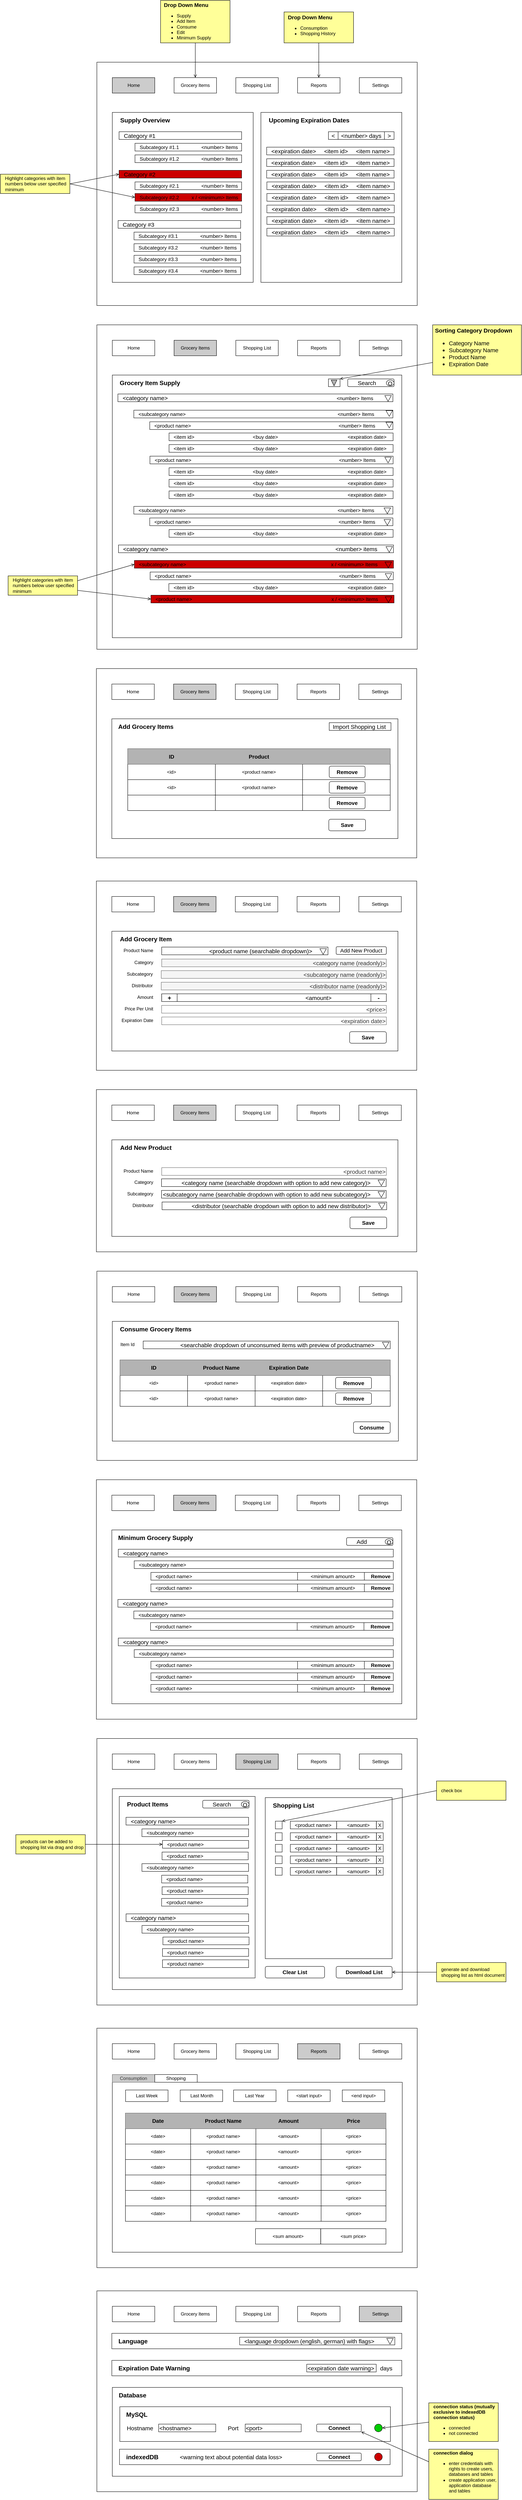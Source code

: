 <mxfile version="14.9.6" type="device"><diagram id="Ksbjp1rDjYdCrxRZ9wt3" name="Page-1"><mxGraphModel dx="2272" dy="1916" grid="1" gridSize="10" guides="1" tooltips="1" connect="1" arrows="1" fold="1" page="1" pageScale="1" pageWidth="850" pageHeight="1100" math="0" shadow="0"><root><mxCell id="0"/><mxCell id="1" parent="0"/><mxCell id="rosB4IsoOqjbeuEbhrWO-445" value="" style="rounded=0;whiteSpace=wrap;html=1;" vertex="1" parent="1"><mxGeometry x="80" y="5810" width="830" height="520" as="geometry"/></mxCell><mxCell id="rosB4IsoOqjbeuEbhrWO-516" value="" style="rounded=0;whiteSpace=wrap;html=1;strokeColor=#000000;align=left;" vertex="1" parent="1"><mxGeometry x="120" y="6060" width="751.25" height="230" as="geometry"/></mxCell><mxCell id="rosB4IsoOqjbeuEbhrWO-526" value="" style="rounded=0;whiteSpace=wrap;html=1;strokeColor=#000000;align=left;" vertex="1" parent="1"><mxGeometry x="139.44" y="6110" width="701.12" height="90" as="geometry"/></mxCell><mxCell id="WQAtoK85k_SqHO_mwqyF-1" value="" style="rounded=0;whiteSpace=wrap;html=1;" parent="1" vertex="1"><mxGeometry x="80" y="40" width="830" height="630" as="geometry"/></mxCell><mxCell id="WQAtoK85k_SqHO_mwqyF-2" value="" style="rounded=0;whiteSpace=wrap;html=1;fillColor=#CCCCCC;" parent="1" vertex="1"><mxGeometry x="120" y="80" width="110" height="40" as="geometry"/></mxCell><mxCell id="WQAtoK85k_SqHO_mwqyF-3" value="Home" style="text;html=1;strokeColor=none;fillColor=none;align=center;verticalAlign=middle;whiteSpace=wrap;rounded=0;" parent="1" vertex="1"><mxGeometry x="132.5" y="90" width="85" height="20" as="geometry"/></mxCell><mxCell id="WQAtoK85k_SqHO_mwqyF-4" value="" style="rounded=0;whiteSpace=wrap;html=1;" parent="1" vertex="1"><mxGeometry x="280" y="80" width="110" height="40" as="geometry"/></mxCell><mxCell id="WQAtoK85k_SqHO_mwqyF-5" value="Grocery Items" style="text;html=1;strokeColor=none;fillColor=none;align=center;verticalAlign=middle;whiteSpace=wrap;rounded=0;" parent="1" vertex="1"><mxGeometry x="286.25" y="90" width="97.5" height="20" as="geometry"/></mxCell><mxCell id="WQAtoK85k_SqHO_mwqyF-6" value="" style="rounded=0;whiteSpace=wrap;html=1;" parent="1" vertex="1"><mxGeometry x="440" y="80" width="110" height="40" as="geometry"/></mxCell><mxCell id="WQAtoK85k_SqHO_mwqyF-7" value="Shopping List" style="text;html=1;strokeColor=none;fillColor=none;align=center;verticalAlign=middle;whiteSpace=wrap;rounded=0;" parent="1" vertex="1"><mxGeometry x="446.25" y="90" width="97.5" height="20" as="geometry"/></mxCell><mxCell id="WQAtoK85k_SqHO_mwqyF-8" value="" style="rounded=0;whiteSpace=wrap;html=1;" parent="1" vertex="1"><mxGeometry x="600" y="80" width="110" height="40" as="geometry"/></mxCell><mxCell id="WQAtoK85k_SqHO_mwqyF-9" value="Reports" style="text;html=1;strokeColor=none;fillColor=none;align=center;verticalAlign=middle;whiteSpace=wrap;rounded=0;" parent="1" vertex="1"><mxGeometry x="606.25" y="90" width="97.5" height="20" as="geometry"/></mxCell><mxCell id="WQAtoK85k_SqHO_mwqyF-10" value="" style="rounded=0;whiteSpace=wrap;html=1;" parent="1" vertex="1"><mxGeometry x="760" y="80" width="110" height="40" as="geometry"/></mxCell><mxCell id="WQAtoK85k_SqHO_mwqyF-11" value="Settings" style="text;html=1;strokeColor=none;fillColor=none;align=center;verticalAlign=middle;whiteSpace=wrap;rounded=0;" parent="1" vertex="1"><mxGeometry x="766.25" y="90" width="97.5" height="20" as="geometry"/></mxCell><mxCell id="WQAtoK85k_SqHO_mwqyF-12" value="&lt;div style=&quot;text-align: center&quot;&gt;&lt;b style=&quot;font-size: 14px&quot;&gt;Drop Down Menu&lt;/b&gt;&lt;/div&gt;&lt;ul&gt;&lt;li&gt;Supply&lt;/li&gt;&lt;li&gt;Add Item&lt;/li&gt;&lt;li&gt;Consume&lt;/li&gt;&lt;li&gt;Edit&lt;/li&gt;&lt;li&gt;Minimum Supply&lt;/li&gt;&lt;/ul&gt;" style="text;html=1;align=left;verticalAlign=middle;whiteSpace=wrap;rounded=0;strokeColor=#000000;fillColor=#FFFF99;spacingTop=9;" parent="1" vertex="1"><mxGeometry x="245" y="-120" width="180" height="110" as="geometry"/></mxCell><mxCell id="WQAtoK85k_SqHO_mwqyF-13" value="" style="endArrow=open;html=1;entryX=0.5;entryY=0;entryDx=0;entryDy=0;exitX=0.5;exitY=1;exitDx=0;exitDy=0;startArrow=none;startFill=0;endFill=0;" parent="1" source="WQAtoK85k_SqHO_mwqyF-12" target="WQAtoK85k_SqHO_mwqyF-4" edge="1"><mxGeometry width="50" height="50" relative="1" as="geometry"><mxPoint x="400" y="420" as="sourcePoint"/><mxPoint x="450" y="370" as="targetPoint"/></mxGeometry></mxCell><mxCell id="WQAtoK85k_SqHO_mwqyF-15" value="&lt;div style=&quot;text-align: center&quot;&gt;&lt;b style=&quot;font-size: 14px&quot;&gt;Drop Down Menu&lt;/b&gt;&lt;/div&gt;&lt;ul&gt;&lt;li&gt;Consumption&lt;/li&gt;&lt;li&gt;Shopping History&lt;/li&gt;&lt;/ul&gt;" style="text;html=1;align=left;verticalAlign=middle;whiteSpace=wrap;rounded=0;strokeColor=#000000;fillColor=#FFFF99;" parent="1" vertex="1"><mxGeometry x="565" y="-90" width="180" height="80" as="geometry"/></mxCell><mxCell id="WQAtoK85k_SqHO_mwqyF-16" value="" style="endArrow=open;html=1;entryX=0.5;entryY=0;entryDx=0;entryDy=0;exitX=0.5;exitY=1;exitDx=0;exitDy=0;startArrow=none;startFill=0;endFill=0;" parent="1" source="WQAtoK85k_SqHO_mwqyF-15" target="WQAtoK85k_SqHO_mwqyF-8" edge="1"><mxGeometry width="50" height="50" relative="1" as="geometry"><mxPoint x="20" y="180" as="sourcePoint"/><mxPoint x="130" y="130" as="targetPoint"/></mxGeometry></mxCell><mxCell id="WQAtoK85k_SqHO_mwqyF-18" value="" style="rounded=0;whiteSpace=wrap;html=1;strokeColor=#000000;align=left;" parent="1" vertex="1"><mxGeometry x="120" y="170" width="365" height="440" as="geometry"/></mxCell><mxCell id="WQAtoK85k_SqHO_mwqyF-20" value="" style="rounded=0;whiteSpace=wrap;html=1;strokeColor=#000000;align=left;" parent="1" vertex="1"><mxGeometry x="505" y="170" width="365" height="440" as="geometry"/></mxCell><mxCell id="WQAtoK85k_SqHO_mwqyF-21" value="Supply Overview" style="text;html=1;strokeColor=none;fillColor=none;align=center;verticalAlign=middle;whiteSpace=wrap;rounded=0;fontSize=16;fontStyle=1" parent="1" vertex="1"><mxGeometry x="135" y="180" width="140" height="20" as="geometry"/></mxCell><mxCell id="WQAtoK85k_SqHO_mwqyF-22" value="Upcoming Expiration Dates" style="text;html=1;strokeColor=none;fillColor=none;align=center;verticalAlign=middle;whiteSpace=wrap;rounded=0;fontSize=16;fontStyle=1" parent="1" vertex="1"><mxGeometry x="520" y="180" width="220" height="20" as="geometry"/></mxCell><mxCell id="WQAtoK85k_SqHO_mwqyF-24" value="Category #1" style="text;html=1;align=left;verticalAlign=middle;whiteSpace=wrap;rounded=0;strokeColor=#000000;spacingLeft=10;fontSize=15;" parent="1" vertex="1"><mxGeometry x="137.5" y="220" width="317.5" height="20" as="geometry"/></mxCell><mxCell id="WQAtoK85k_SqHO_mwqyF-25" value="Category #2" style="text;html=1;align=left;verticalAlign=middle;whiteSpace=wrap;rounded=0;strokeColor=#000000;spacingLeft=10;fontSize=15;fillColor=#CC0000;" parent="1" vertex="1"><mxGeometry x="137.5" y="320" width="317.5" height="20" as="geometry"/></mxCell><mxCell id="WQAtoK85k_SqHO_mwqyF-26" value="Subcategory #1.1&amp;nbsp; &amp;nbsp; &amp;nbsp; &amp;nbsp; &amp;nbsp; &amp;nbsp; &amp;nbsp; &amp;nbsp; &amp;lt;number&amp;gt; Items&amp;nbsp;&amp;nbsp;" style="text;html=1;align=left;verticalAlign=middle;whiteSpace=wrap;rounded=0;strokeColor=#000000;spacingLeft=10;fontSize=13;" parent="1" vertex="1"><mxGeometry x="178.75" y="250" width="276.25" height="20" as="geometry"/></mxCell><mxCell id="WQAtoK85k_SqHO_mwqyF-27" value="Subcategory #1.2&amp;nbsp; &amp;nbsp; &amp;nbsp; &amp;nbsp; &amp;nbsp; &amp;nbsp; &amp;nbsp; &amp;nbsp; &amp;lt;number&amp;gt; Items&amp;nbsp;&amp;nbsp;" style="text;html=1;align=left;verticalAlign=middle;whiteSpace=wrap;rounded=0;strokeColor=#000000;spacingLeft=10;fontSize=13;" parent="1" vertex="1"><mxGeometry x="178.75" y="280" width="276.25" height="20" as="geometry"/></mxCell><mxCell id="WQAtoK85k_SqHO_mwqyF-28" value="Subcategory #2.1&amp;nbsp; &amp;nbsp; &amp;nbsp; &amp;nbsp; &amp;nbsp; &amp;nbsp; &amp;nbsp; &amp;nbsp; &amp;lt;number&amp;gt; Items&amp;nbsp;&amp;nbsp;" style="text;html=1;align=left;verticalAlign=middle;whiteSpace=wrap;rounded=0;strokeColor=#000000;spacingLeft=10;fontSize=13;" parent="1" vertex="1"><mxGeometry x="178.75" y="350" width="276.25" height="20" as="geometry"/></mxCell><mxCell id="WQAtoK85k_SqHO_mwqyF-29" value="Subcategory #2.2&amp;nbsp; &amp;nbsp; &amp;nbsp; &amp;nbsp; &amp;nbsp;x / &amp;lt;minimum&amp;gt; Items&amp;nbsp;&amp;nbsp;" style="text;html=1;align=left;verticalAlign=middle;whiteSpace=wrap;rounded=0;strokeColor=#000000;spacingLeft=10;fontSize=13;fillColor=#CC0000;" parent="1" vertex="1"><mxGeometry x="178.75" y="380" width="276.25" height="20" as="geometry"/></mxCell><mxCell id="WQAtoK85k_SqHO_mwqyF-30" value="Subcategory #2.3&amp;nbsp; &amp;nbsp; &amp;nbsp; &amp;nbsp; &amp;nbsp; &amp;nbsp; &amp;nbsp; &amp;nbsp; &amp;lt;number&amp;gt; Items&amp;nbsp;&amp;nbsp;" style="text;html=1;align=left;verticalAlign=middle;whiteSpace=wrap;rounded=0;strokeColor=#000000;spacingLeft=10;fontSize=13;" parent="1" vertex="1"><mxGeometry x="178.75" y="410" width="276.25" height="20" as="geometry"/></mxCell><mxCell id="WQAtoK85k_SqHO_mwqyF-32" value="Category #3" style="text;html=1;align=left;verticalAlign=middle;whiteSpace=wrap;rounded=0;strokeColor=#000000;spacingLeft=10;fontSize=15;" parent="1" vertex="1"><mxGeometry x="135" y="450" width="317.5" height="20" as="geometry"/></mxCell><mxCell id="WQAtoK85k_SqHO_mwqyF-33" value="Subcategory #3.1&amp;nbsp; &amp;nbsp; &amp;nbsp; &amp;nbsp; &amp;nbsp; &amp;nbsp; &amp;nbsp; &amp;nbsp; &amp;lt;number&amp;gt; Items&amp;nbsp;&amp;nbsp;" style="text;html=1;align=left;verticalAlign=middle;whiteSpace=wrap;rounded=0;strokeColor=#000000;spacingLeft=10;fontSize=13;" parent="1" vertex="1"><mxGeometry x="176.25" y="480" width="276.25" height="20" as="geometry"/></mxCell><mxCell id="WQAtoK85k_SqHO_mwqyF-34" value="Subcategory #3.2&amp;nbsp; &amp;nbsp; &amp;nbsp; &amp;nbsp; &amp;nbsp; &amp;nbsp; &amp;nbsp; &amp;nbsp; &amp;lt;number&amp;gt; Items&amp;nbsp;&amp;nbsp;" style="text;html=1;align=left;verticalAlign=middle;whiteSpace=wrap;rounded=0;strokeColor=#000000;spacingLeft=10;fontSize=13;" parent="1" vertex="1"><mxGeometry x="176.25" y="510" width="276.25" height="20" as="geometry"/></mxCell><mxCell id="WQAtoK85k_SqHO_mwqyF-35" value="Subcategory #3.3&amp;nbsp; &amp;nbsp; &amp;nbsp; &amp;nbsp; &amp;nbsp; &amp;nbsp; &amp;nbsp; &amp;nbsp; &amp;lt;number&amp;gt; Items&amp;nbsp;&amp;nbsp;" style="text;html=1;align=left;verticalAlign=middle;whiteSpace=wrap;rounded=0;strokeColor=#000000;spacingLeft=10;fontSize=13;" parent="1" vertex="1"><mxGeometry x="176.25" y="540" width="276.25" height="20" as="geometry"/></mxCell><mxCell id="WQAtoK85k_SqHO_mwqyF-36" value="Subcategory #3.4&amp;nbsp; &amp;nbsp; &amp;nbsp; &amp;nbsp; &amp;nbsp; &amp;nbsp; &amp;nbsp; &amp;nbsp; &amp;lt;number&amp;gt; Items&amp;nbsp;&amp;nbsp;" style="text;html=1;align=left;verticalAlign=middle;whiteSpace=wrap;rounded=0;strokeColor=#000000;spacingLeft=10;fontSize=13;" parent="1" vertex="1"><mxGeometry x="176.25" y="570" width="276.25" height="20" as="geometry"/></mxCell><mxCell id="WQAtoK85k_SqHO_mwqyF-37" value="Highlight categories with item numbers below user specified minimum" style="text;html=1;align=left;verticalAlign=middle;whiteSpace=wrap;rounded=0;strokeColor=#000000;spacingLeft=10;fillColor=#FFFF99;" parent="1" vertex="1"><mxGeometry x="-170" y="330" width="180" height="50" as="geometry"/></mxCell><mxCell id="WQAtoK85k_SqHO_mwqyF-38" value="" style="endArrow=open;html=1;entryX=0;entryY=0.5;entryDx=0;entryDy=0;exitX=1;exitY=0.5;exitDx=0;exitDy=0;startArrow=none;startFill=0;endFill=0;" parent="1" source="WQAtoK85k_SqHO_mwqyF-37" target="WQAtoK85k_SqHO_mwqyF-25" edge="1"><mxGeometry width="50" height="50" relative="1" as="geometry"><mxPoint x="20" y="180" as="sourcePoint"/><mxPoint x="130" y="130" as="targetPoint"/></mxGeometry></mxCell><mxCell id="WQAtoK85k_SqHO_mwqyF-39" value="" style="endArrow=open;html=1;entryX=0;entryY=0.5;entryDx=0;entryDy=0;exitX=1;exitY=0.5;exitDx=0;exitDy=0;startArrow=none;startFill=0;endFill=0;" parent="1" source="WQAtoK85k_SqHO_mwqyF-37" target="WQAtoK85k_SqHO_mwqyF-29" edge="1"><mxGeometry width="50" height="50" relative="1" as="geometry"><mxPoint x="10" y="340" as="sourcePoint"/><mxPoint x="147.5" y="340" as="targetPoint"/></mxGeometry></mxCell><mxCell id="WQAtoK85k_SqHO_mwqyF-41" value="&amp;lt;expiration date&amp;gt;&amp;nbsp; &amp;nbsp; &amp;nbsp;&amp;lt;item id&amp;gt;&amp;nbsp; &amp;nbsp; &amp;nbsp;&amp;lt;item name&amp;gt;" style="text;html=1;align=left;verticalAlign=middle;whiteSpace=wrap;rounded=0;strokeColor=#000000;spacingLeft=10;fontSize=15;" parent="1" vertex="1"><mxGeometry x="520" y="260" width="330" height="20" as="geometry"/></mxCell><mxCell id="WQAtoK85k_SqHO_mwqyF-42" value="&amp;lt;expiration date&amp;gt;&amp;nbsp; &amp;nbsp; &amp;nbsp;&amp;lt;item id&amp;gt;&amp;nbsp; &amp;nbsp; &amp;nbsp;&amp;lt;item name&amp;gt;" style="text;html=1;align=left;verticalAlign=middle;whiteSpace=wrap;rounded=0;strokeColor=#000000;spacingLeft=10;fontSize=15;" parent="1" vertex="1"><mxGeometry x="520" y="290" width="330" height="20" as="geometry"/></mxCell><mxCell id="WQAtoK85k_SqHO_mwqyF-43" value="&amp;lt;expiration date&amp;gt;&amp;nbsp; &amp;nbsp; &amp;nbsp;&amp;lt;item id&amp;gt;&amp;nbsp; &amp;nbsp; &amp;nbsp;&amp;lt;item name&amp;gt;" style="text;html=1;align=left;verticalAlign=middle;whiteSpace=wrap;rounded=0;strokeColor=#000000;spacingLeft=10;fontSize=15;" parent="1" vertex="1"><mxGeometry x="520" y="320" width="330" height="20" as="geometry"/></mxCell><mxCell id="eXbdtd18yUWpFi5cw4kQ-1" value="" style="rounded=0;whiteSpace=wrap;html=1;" parent="1" vertex="1"><mxGeometry x="705" y="220" width="120" height="20" as="geometry"/></mxCell><mxCell id="eXbdtd18yUWpFi5cw4kQ-2" value="&amp;lt;number&amp;gt; days" style="text;html=1;strokeColor=none;fillColor=none;align=center;verticalAlign=middle;whiteSpace=wrap;rounded=0;fontSize=15;" parent="1" vertex="1"><mxGeometry x="700" y="222.5" width="130" height="15" as="geometry"/></mxCell><mxCell id="eXbdtd18yUWpFi5cw4kQ-3" value="&amp;lt;" style="text;html=1;fillColor=none;align=center;verticalAlign=middle;whiteSpace=wrap;rounded=0;fontSize=15;strokeColor=#000000;" parent="1" vertex="1"><mxGeometry x="680" y="220" width="25" height="20" as="geometry"/></mxCell><mxCell id="eXbdtd18yUWpFi5cw4kQ-4" value="&amp;gt;" style="text;html=1;fillColor=none;align=center;verticalAlign=middle;whiteSpace=wrap;rounded=0;fontSize=15;strokeColor=#000000;" parent="1" vertex="1"><mxGeometry x="825" y="220" width="25" height="20" as="geometry"/></mxCell><mxCell id="eXbdtd18yUWpFi5cw4kQ-22" value="" style="rounded=0;whiteSpace=wrap;html=1;" parent="1" vertex="1"><mxGeometry x="80" y="720" width="830" height="840" as="geometry"/></mxCell><mxCell id="eXbdtd18yUWpFi5cw4kQ-23" value="" style="rounded=0;whiteSpace=wrap;html=1;fillColor=none;" parent="1" vertex="1"><mxGeometry x="120" y="760" width="110" height="40" as="geometry"/></mxCell><mxCell id="eXbdtd18yUWpFi5cw4kQ-24" value="Home" style="text;html=1;strokeColor=none;fillColor=none;align=center;verticalAlign=middle;whiteSpace=wrap;rounded=0;" parent="1" vertex="1"><mxGeometry x="132.5" y="770" width="85" height="20" as="geometry"/></mxCell><mxCell id="eXbdtd18yUWpFi5cw4kQ-25" value="" style="rounded=0;whiteSpace=wrap;html=1;fillColor=#CCCCCC;" parent="1" vertex="1"><mxGeometry x="280" y="760" width="110" height="40" as="geometry"/></mxCell><mxCell id="eXbdtd18yUWpFi5cw4kQ-26" value="Grocery Items" style="text;html=1;strokeColor=none;fillColor=none;align=center;verticalAlign=middle;whiteSpace=wrap;rounded=0;" parent="1" vertex="1"><mxGeometry x="286.25" y="770" width="97.5" height="20" as="geometry"/></mxCell><mxCell id="eXbdtd18yUWpFi5cw4kQ-27" value="" style="rounded=0;whiteSpace=wrap;html=1;" parent="1" vertex="1"><mxGeometry x="440" y="760" width="110" height="40" as="geometry"/></mxCell><mxCell id="eXbdtd18yUWpFi5cw4kQ-28" value="Shopping List" style="text;html=1;strokeColor=none;fillColor=none;align=center;verticalAlign=middle;whiteSpace=wrap;rounded=0;" parent="1" vertex="1"><mxGeometry x="446.25" y="770" width="97.5" height="20" as="geometry"/></mxCell><mxCell id="eXbdtd18yUWpFi5cw4kQ-29" value="" style="rounded=0;whiteSpace=wrap;html=1;" parent="1" vertex="1"><mxGeometry x="600" y="760" width="110" height="40" as="geometry"/></mxCell><mxCell id="eXbdtd18yUWpFi5cw4kQ-30" value="Reports" style="text;html=1;strokeColor=none;fillColor=none;align=center;verticalAlign=middle;whiteSpace=wrap;rounded=0;" parent="1" vertex="1"><mxGeometry x="606.25" y="770" width="97.5" height="20" as="geometry"/></mxCell><mxCell id="eXbdtd18yUWpFi5cw4kQ-31" value="" style="rounded=0;whiteSpace=wrap;html=1;" parent="1" vertex="1"><mxGeometry x="760" y="760" width="110" height="40" as="geometry"/></mxCell><mxCell id="eXbdtd18yUWpFi5cw4kQ-32" value="Settings" style="text;html=1;strokeColor=none;fillColor=none;align=center;verticalAlign=middle;whiteSpace=wrap;rounded=0;" parent="1" vertex="1"><mxGeometry x="766.25" y="770" width="97.5" height="20" as="geometry"/></mxCell><mxCell id="eXbdtd18yUWpFi5cw4kQ-33" value="" style="rounded=0;whiteSpace=wrap;html=1;strokeColor=#000000;align=left;" parent="1" vertex="1"><mxGeometry x="120" y="850" width="750" height="680" as="geometry"/></mxCell><mxCell id="eXbdtd18yUWpFi5cw4kQ-35" value="Grocery Item Supply" style="text;html=1;strokeColor=none;fillColor=none;align=center;verticalAlign=middle;whiteSpace=wrap;rounded=0;fontSize=16;fontStyle=1" parent="1" vertex="1"><mxGeometry x="135" y="860" width="165" height="20" as="geometry"/></mxCell><mxCell id="eXbdtd18yUWpFi5cw4kQ-37" value="&amp;lt;category name&amp;gt;&amp;nbsp;&lt;span style=&quot;font-size: 13px&quot;&gt;&amp;nbsp; &amp;nbsp; &amp;nbsp; &amp;nbsp; &amp;nbsp; &amp;nbsp; &amp;nbsp; &amp;nbsp; &amp;nbsp; &amp;nbsp; &amp;nbsp; &amp;nbsp; &amp;nbsp; &amp;nbsp; &amp;nbsp; &amp;nbsp; &amp;nbsp; &amp;nbsp; &amp;nbsp; &amp;nbsp; &amp;nbsp; &amp;nbsp; &amp;nbsp; &amp;nbsp; &amp;nbsp; &amp;nbsp; &amp;nbsp; &amp;nbsp; &amp;nbsp; &amp;nbsp; &amp;nbsp; &amp;nbsp; &amp;nbsp; &amp;nbsp; &amp;nbsp; &amp;nbsp; &amp;nbsp; &amp;nbsp; &amp;nbsp; &amp;nbsp; &amp;nbsp; &amp;nbsp; &amp;nbsp; &amp;nbsp; &amp;nbsp; &amp;nbsp; &amp;nbsp; &amp;nbsp; &amp;nbsp; &amp;nbsp; &amp;nbsp; &amp;nbsp; &amp;nbsp; &amp;nbsp; &amp;nbsp; &amp;nbsp; &amp;nbsp; &amp;nbsp; &amp;nbsp; &amp;nbsp; &amp;lt;number&amp;gt; Items&amp;nbsp;&lt;/span&gt;" style="text;html=1;align=left;verticalAlign=middle;whiteSpace=wrap;rounded=0;strokeColor=#000000;spacingLeft=10;fontSize=15;" parent="1" vertex="1"><mxGeometry x="134.5" y="899" width="712.5" height="20" as="geometry"/></mxCell><mxCell id="eXbdtd18yUWpFi5cw4kQ-38" value="&amp;lt;category name&amp;gt;&amp;nbsp; &amp;nbsp; &amp;nbsp; &amp;nbsp; &amp;nbsp; &amp;nbsp; &amp;nbsp; &amp;nbsp; &amp;nbsp; &amp;nbsp; &amp;nbsp; &amp;nbsp; &amp;nbsp; &amp;nbsp; &amp;nbsp; &amp;nbsp; &amp;nbsp; &amp;nbsp; &amp;nbsp; &amp;nbsp; &amp;nbsp; &amp;nbsp; &amp;nbsp; &amp;nbsp; &amp;nbsp; &amp;nbsp; &amp;nbsp; &amp;nbsp; &amp;nbsp; &amp;nbsp; &amp;nbsp; &amp;nbsp; &amp;nbsp; &amp;nbsp; &amp;nbsp; &amp;nbsp; &amp;nbsp; &amp;nbsp; &amp;nbsp; &amp;nbsp; &amp;nbsp; &amp;nbsp; &amp;nbsp; &amp;nbsp; &amp;nbsp; &amp;nbsp; &amp;nbsp; &amp;nbsp; &amp;nbsp; &amp;nbsp; &amp;nbsp; &amp;nbsp; &amp;lt;number&amp;gt; items" style="text;html=1;align=left;verticalAlign=middle;whiteSpace=wrap;rounded=0;strokeColor=#000000;spacingLeft=10;fontSize=15;" parent="1" vertex="1"><mxGeometry x="136" y="1290" width="712.5" height="20" as="geometry"/></mxCell><mxCell id="eXbdtd18yUWpFi5cw4kQ-39" value="&amp;lt;subcategory name&amp;gt;&amp;nbsp; &amp;nbsp; &amp;nbsp; &amp;nbsp; &amp;nbsp; &amp;nbsp; &amp;nbsp; &amp;nbsp; &amp;nbsp; &amp;nbsp; &amp;nbsp; &amp;nbsp; &amp;nbsp; &amp;nbsp; &amp;nbsp; &amp;nbsp; &amp;nbsp; &amp;nbsp; &amp;nbsp; &amp;nbsp; &amp;nbsp; &amp;nbsp; &amp;nbsp; &amp;nbsp; &amp;nbsp; &amp;nbsp; &amp;nbsp; &amp;nbsp; &amp;nbsp; &amp;nbsp; &amp;nbsp; &amp;nbsp; &amp;nbsp; &amp;nbsp; &amp;nbsp; &amp;nbsp; &amp;nbsp; &amp;nbsp; &amp;nbsp; &amp;nbsp; &amp;nbsp; &amp;nbsp; &amp;nbsp; &amp;nbsp; &amp;nbsp; &amp;nbsp; &amp;nbsp; &amp;nbsp; &amp;nbsp; &amp;nbsp; &amp;nbsp; &amp;nbsp; &amp;nbsp; &amp;nbsp; &amp;nbsp;&amp;lt;number&amp;gt; Items&amp;nbsp;&amp;nbsp;" style="text;html=1;align=left;verticalAlign=middle;whiteSpace=wrap;rounded=0;strokeColor=#000000;spacingLeft=10;fontSize=13;" parent="1" vertex="1"><mxGeometry x="175.75" y="941" width="671.25" height="20" as="geometry"/></mxCell><mxCell id="eXbdtd18yUWpFi5cw4kQ-40" value="&amp;lt;product name&amp;gt;&amp;nbsp; &amp;nbsp; &amp;nbsp; &amp;nbsp; &amp;nbsp; &amp;nbsp; &amp;nbsp; &amp;nbsp; &amp;nbsp; &amp;nbsp; &amp;nbsp; &amp;nbsp; &amp;nbsp; &amp;nbsp; &amp;nbsp; &amp;nbsp; &amp;nbsp; &amp;nbsp; &amp;nbsp; &amp;nbsp; &amp;nbsp; &amp;nbsp; &amp;nbsp; &amp;nbsp; &amp;nbsp; &amp;nbsp; &amp;nbsp; &amp;nbsp; &amp;nbsp; &amp;nbsp; &amp;nbsp; &amp;nbsp; &amp;nbsp; &amp;nbsp; &amp;nbsp; &amp;nbsp; &amp;nbsp; &amp;nbsp; &amp;nbsp; &amp;nbsp; &amp;nbsp; &amp;nbsp; &amp;nbsp; &amp;nbsp; &amp;nbsp; &amp;nbsp; &amp;nbsp; &amp;nbsp; &amp;nbsp; &amp;nbsp; &amp;nbsp; &amp;nbsp; &amp;nbsp; &amp;lt;number&amp;gt; Items&amp;nbsp;&amp;nbsp;" style="text;html=1;align=left;verticalAlign=middle;whiteSpace=wrap;rounded=0;strokeColor=#000000;spacingLeft=10;fontSize=13;" parent="1" vertex="1"><mxGeometry x="217" y="971" width="630" height="20" as="geometry"/></mxCell><mxCell id="eXbdtd18yUWpFi5cw4kQ-42" value="&amp;lt;subcategory name&amp;gt;&amp;nbsp; &amp;nbsp; &amp;nbsp; &amp;nbsp; &amp;nbsp; &amp;nbsp; &amp;nbsp; &amp;nbsp; &amp;nbsp; &amp;nbsp; &amp;nbsp; &amp;nbsp; &amp;nbsp; &amp;nbsp; &amp;nbsp; &amp;nbsp; &amp;nbsp; &amp;nbsp; &amp;nbsp; &amp;nbsp; &amp;nbsp; &amp;nbsp; &amp;nbsp; &amp;nbsp; &amp;nbsp; &amp;nbsp; &amp;nbsp; &amp;nbsp; &amp;nbsp; &amp;nbsp; &amp;nbsp; &amp;nbsp; &amp;nbsp; &amp;nbsp; &amp;nbsp; &amp;nbsp; &amp;nbsp; &amp;nbsp; &amp;nbsp; &amp;nbsp; &amp;nbsp; &amp;nbsp; &amp;nbsp; &amp;nbsp; &amp;nbsp; &amp;nbsp; &amp;nbsp; &amp;nbsp; &amp;nbsp; &amp;nbsp; &amp;nbsp; &amp;nbsp; x / &amp;lt;minimum&amp;gt; Items&amp;nbsp;&amp;nbsp;" style="text;html=1;align=left;verticalAlign=middle;whiteSpace=wrap;rounded=0;strokeColor=#000000;spacingLeft=10;fontSize=13;fillColor=#CC0000;" parent="1" vertex="1"><mxGeometry x="177.25" y="1330" width="671.25" height="20" as="geometry"/></mxCell><mxCell id="eXbdtd18yUWpFi5cw4kQ-60" value="Search" style="rounded=1;whiteSpace=wrap;html=1;fontSize=15;strokeColor=#000000;fillColor=none;align=left;spacingLeft=24;" parent="1" vertex="1"><mxGeometry x="730" y="860" width="120" height="20" as="geometry"/></mxCell><mxCell id="eXbdtd18yUWpFi5cw4kQ-61" value="O" style="ellipse;whiteSpace=wrap;html=1;fontSize=15;strokeColor=#000000;fillColor=none;align=center;" parent="1" vertex="1"><mxGeometry x="830" y="863" width="20" height="15" as="geometry"/></mxCell><mxCell id="eXbdtd18yUWpFi5cw4kQ-62" value="" style="rounded=0;whiteSpace=wrap;html=1;fontSize=15;strokeColor=#000000;fillColor=none;align=left;" parent="1" vertex="1"><mxGeometry x="680" y="860" width="30" height="20" as="geometry"/></mxCell><mxCell id="eXbdtd18yUWpFi5cw4kQ-63" value="" style="triangle;whiteSpace=wrap;html=1;fontSize=15;strokeColor=#000000;align=left;rotation=90;fillColor=#B3B3B3;" parent="1" vertex="1"><mxGeometry x="687" y="863" width="15" height="15" as="geometry"/></mxCell><mxCell id="eXbdtd18yUWpFi5cw4kQ-64" value="&lt;div&gt;&lt;span&gt;&lt;b&gt;&amp;nbsp;Sorting Category Dropdown&lt;/b&gt;&lt;/span&gt;&lt;/div&gt;&lt;ul&gt;&lt;li&gt;Category Name&lt;/li&gt;&lt;li&gt;Subcategory Name&lt;/li&gt;&lt;li&gt;Product Name&lt;/li&gt;&lt;li&gt;Expiration Date&lt;/li&gt;&lt;/ul&gt;" style="text;html=1;align=left;verticalAlign=middle;whiteSpace=wrap;rounded=0;fontSize=15;fillColor=#FFFF99;strokeColor=#000000;" parent="1" vertex="1"><mxGeometry x="950" y="720" width="230" height="130" as="geometry"/></mxCell><mxCell id="eXbdtd18yUWpFi5cw4kQ-66" value="" style="triangle;whiteSpace=wrap;html=1;fontSize=15;strokeColor=#000000;align=left;rotation=90;fillColor=none;" parent="1" vertex="1"><mxGeometry x="827" y="902" width="15" height="17" as="geometry"/></mxCell><mxCell id="eXbdtd18yUWpFi5cw4kQ-67" value="" style="endArrow=open;html=1;entryX=1;entryY=0;entryDx=0;entryDy=0;exitX=0;exitY=0.75;exitDx=0;exitDy=0;startArrow=none;startFill=0;endFill=0;" parent="1" source="eXbdtd18yUWpFi5cw4kQ-64" target="eXbdtd18yUWpFi5cw4kQ-62" edge="1"><mxGeometry width="50" height="50" relative="1" as="geometry"><mxPoint x="1070" y="570" as="sourcePoint"/><mxPoint x="1238.75" y="605" as="targetPoint"/></mxGeometry></mxCell><mxCell id="eXbdtd18yUWpFi5cw4kQ-68" value="" style="triangle;whiteSpace=wrap;html=1;fontSize=15;strokeColor=#000000;align=left;rotation=90;fillColor=none;" parent="1" vertex="1"><mxGeometry x="830" y="941" width="15" height="17" as="geometry"/></mxCell><mxCell id="eXbdtd18yUWpFi5cw4kQ-69" value="" style="triangle;whiteSpace=wrap;html=1;fontSize=15;strokeColor=#000000;align=left;rotation=90;fillColor=none;" parent="1" vertex="1"><mxGeometry x="830" y="971" width="15" height="17" as="geometry"/></mxCell><mxCell id="eXbdtd18yUWpFi5cw4kQ-70" value="&amp;lt;item id&amp;gt;&amp;nbsp; &amp;nbsp; &amp;nbsp; &amp;nbsp; &amp;nbsp; &amp;nbsp; &amp;nbsp; &amp;nbsp; &amp;nbsp; &amp;nbsp; &amp;nbsp; &amp;nbsp; &amp;nbsp; &amp;nbsp; &amp;nbsp; &amp;nbsp; &amp;nbsp; &amp;nbsp; &amp;nbsp; &amp;nbsp; &amp;nbsp; &amp;lt;buy date&amp;gt;&amp;nbsp; &amp;nbsp; &amp;nbsp; &amp;nbsp; &amp;nbsp; &amp;nbsp; &amp;nbsp; &amp;nbsp; &amp;nbsp; &amp;nbsp; &amp;nbsp; &amp;nbsp; &amp;nbsp; &amp;nbsp; &amp;nbsp; &amp;nbsp; &amp;nbsp; &amp;nbsp; &amp;nbsp; &amp;nbsp; &amp;nbsp; &amp;nbsp; &amp;nbsp; &amp;nbsp; &amp;nbsp; &amp;lt;expiration date&amp;gt;&amp;nbsp;&amp;nbsp;" style="text;html=1;align=left;verticalAlign=middle;whiteSpace=wrap;rounded=0;strokeColor=#000000;spacingLeft=10;fontSize=13;" parent="1" vertex="1"><mxGeometry x="267" y="1000" width="580.5" height="20" as="geometry"/></mxCell><mxCell id="eXbdtd18yUWpFi5cw4kQ-72" value="&amp;lt;product name&amp;gt;&amp;nbsp; &amp;nbsp; &amp;nbsp; &amp;nbsp; &amp;nbsp; &amp;nbsp; &amp;nbsp; &amp;nbsp; &amp;nbsp; &amp;nbsp; &amp;nbsp; &amp;nbsp; &amp;nbsp; &amp;nbsp; &amp;nbsp; &amp;nbsp; &amp;nbsp; &amp;nbsp; &amp;nbsp; &amp;nbsp; &amp;nbsp; &amp;nbsp; &amp;nbsp; &amp;nbsp; &amp;nbsp; &amp;nbsp; &amp;nbsp; &amp;nbsp; &amp;nbsp; &amp;nbsp; &amp;nbsp; &amp;nbsp; &amp;nbsp; &amp;nbsp; &amp;nbsp; &amp;nbsp; &amp;nbsp; &amp;nbsp; &amp;nbsp; &amp;nbsp; &amp;nbsp; &amp;nbsp; &amp;nbsp; &amp;nbsp; &amp;nbsp; &amp;nbsp; &amp;nbsp; &amp;nbsp; &amp;nbsp; &amp;nbsp; &amp;nbsp; &amp;nbsp; &amp;nbsp; &amp;lt;number&amp;gt; Items&amp;nbsp;&amp;nbsp;" style="text;html=1;align=left;verticalAlign=middle;whiteSpace=wrap;rounded=0;strokeColor=#000000;spacingLeft=10;fontSize=13;" parent="1" vertex="1"><mxGeometry x="217.5" y="1060" width="630" height="20" as="geometry"/></mxCell><mxCell id="eXbdtd18yUWpFi5cw4kQ-76" value="&amp;lt;subcategory name&amp;gt;&amp;nbsp; &amp;nbsp; &amp;nbsp; &amp;nbsp; &amp;nbsp; &amp;nbsp; &amp;nbsp; &amp;nbsp; &amp;nbsp; &amp;nbsp; &amp;nbsp; &amp;nbsp; &amp;nbsp; &amp;nbsp; &amp;nbsp; &amp;nbsp; &amp;nbsp; &amp;nbsp; &amp;nbsp; &amp;nbsp; &amp;nbsp; &amp;nbsp; &amp;nbsp; &amp;nbsp; &amp;nbsp; &amp;nbsp; &amp;nbsp; &amp;nbsp; &amp;nbsp; &amp;nbsp; &amp;nbsp; &amp;nbsp; &amp;nbsp; &amp;nbsp; &amp;nbsp; &amp;nbsp; &amp;nbsp; &amp;nbsp; &amp;nbsp; &amp;nbsp; &amp;nbsp; &amp;nbsp; &amp;nbsp; &amp;nbsp; &amp;nbsp; &amp;nbsp; &amp;nbsp; &amp;nbsp; &amp;nbsp; &amp;nbsp; &amp;nbsp; &amp;nbsp; &amp;nbsp; &amp;nbsp; &amp;nbsp;&amp;lt;number&amp;gt; Items&amp;nbsp;&amp;nbsp;" style="text;html=1;align=left;verticalAlign=middle;whiteSpace=wrap;rounded=0;strokeColor=#000000;spacingLeft=10;fontSize=13;" parent="1" vertex="1"><mxGeometry x="175.75" y="1190" width="671.25" height="20" as="geometry"/></mxCell><mxCell id="eXbdtd18yUWpFi5cw4kQ-77" value="&amp;lt;product name&amp;gt;&amp;nbsp; &amp;nbsp; &amp;nbsp; &amp;nbsp; &amp;nbsp; &amp;nbsp; &amp;nbsp; &amp;nbsp; &amp;nbsp; &amp;nbsp; &amp;nbsp; &amp;nbsp; &amp;nbsp; &amp;nbsp; &amp;nbsp; &amp;nbsp; &amp;nbsp; &amp;nbsp; &amp;nbsp; &amp;nbsp; &amp;nbsp; &amp;nbsp; &amp;nbsp; &amp;nbsp; &amp;nbsp; &amp;nbsp; &amp;nbsp; &amp;nbsp; &amp;nbsp; &amp;nbsp; &amp;nbsp; &amp;nbsp; &amp;nbsp; &amp;nbsp; &amp;nbsp; &amp;nbsp; &amp;nbsp; &amp;nbsp; &amp;nbsp; &amp;nbsp; &amp;nbsp; &amp;nbsp; &amp;nbsp; &amp;nbsp; &amp;nbsp; &amp;nbsp; &amp;nbsp; &amp;nbsp; &amp;nbsp; &amp;nbsp; &amp;nbsp; &amp;nbsp; &amp;nbsp; &amp;lt;number&amp;gt; Items&amp;nbsp;&amp;nbsp;" style="text;html=1;align=left;verticalAlign=middle;whiteSpace=wrap;rounded=0;strokeColor=#000000;spacingLeft=10;fontSize=13;" parent="1" vertex="1"><mxGeometry x="217" y="1220" width="630" height="20" as="geometry"/></mxCell><mxCell id="eXbdtd18yUWpFi5cw4kQ-80" value="" style="triangle;whiteSpace=wrap;html=1;fontSize=15;strokeColor=#000000;align=left;rotation=90;fillColor=none;" parent="1" vertex="1"><mxGeometry x="827" y="1061.5" width="15" height="17" as="geometry"/></mxCell><mxCell id="eXbdtd18yUWpFi5cw4kQ-81" value="" style="triangle;whiteSpace=wrap;html=1;fontSize=15;strokeColor=#000000;align=left;rotation=90;fillColor=none;" parent="1" vertex="1"><mxGeometry x="825" y="1193" width="15" height="17" as="geometry"/></mxCell><mxCell id="eXbdtd18yUWpFi5cw4kQ-82" value="" style="triangle;whiteSpace=wrap;html=1;fontSize=15;strokeColor=#000000;align=left;rotation=90;fillColor=none;" parent="1" vertex="1"><mxGeometry x="825" y="1223" width="15" height="17" as="geometry"/></mxCell><mxCell id="eXbdtd18yUWpFi5cw4kQ-83" value="" style="triangle;whiteSpace=wrap;html=1;fontSize=15;strokeColor=#000000;align=left;rotation=90;fillColor=none;" parent="1" vertex="1"><mxGeometry x="827.5" y="1333" width="15" height="17" as="geometry"/></mxCell><mxCell id="eXbdtd18yUWpFi5cw4kQ-84" value="" style="triangle;whiteSpace=wrap;html=1;fontSize=15;strokeColor=#000000;align=left;rotation=90;fillColor=none;" parent="1" vertex="1"><mxGeometry x="830" y="1293" width="15" height="17" as="geometry"/></mxCell><mxCell id="eXbdtd18yUWpFi5cw4kQ-85" value="&amp;lt;product name&amp;gt;&amp;nbsp; &amp;nbsp; &amp;nbsp; &amp;nbsp; &amp;nbsp; &amp;nbsp; &amp;nbsp; &amp;nbsp; &amp;nbsp; &amp;nbsp; &amp;nbsp; &amp;nbsp; &amp;nbsp; &amp;nbsp; &amp;nbsp; &amp;nbsp; &amp;nbsp; &amp;nbsp; &amp;nbsp; &amp;nbsp; &amp;nbsp; &amp;nbsp; &amp;nbsp; &amp;nbsp; &amp;nbsp; &amp;nbsp; &amp;nbsp; &amp;nbsp; &amp;nbsp; &amp;nbsp; &amp;nbsp; &amp;nbsp; &amp;nbsp; &amp;nbsp; &amp;nbsp; &amp;nbsp; &amp;nbsp; &amp;nbsp; &amp;nbsp; &amp;nbsp; &amp;nbsp; &amp;nbsp; &amp;nbsp; &amp;nbsp; &amp;nbsp; &amp;nbsp; &amp;nbsp; &amp;nbsp; &amp;nbsp; &amp;nbsp; &amp;nbsp; &amp;nbsp; &amp;nbsp; &amp;lt;number&amp;gt; Items&amp;nbsp;&amp;nbsp;" style="text;html=1;align=left;verticalAlign=middle;whiteSpace=wrap;rounded=0;strokeColor=#000000;spacingLeft=10;fontSize=13;" parent="1" vertex="1"><mxGeometry x="218" y="1360" width="630" height="20" as="geometry"/></mxCell><mxCell id="eXbdtd18yUWpFi5cw4kQ-87" value="" style="triangle;whiteSpace=wrap;html=1;fontSize=15;strokeColor=#000000;align=left;rotation=90;fillColor=none;" parent="1" vertex="1"><mxGeometry x="828" y="1363" width="15" height="17" as="geometry"/></mxCell><mxCell id="eXbdtd18yUWpFi5cw4kQ-88" value="&amp;lt;product name&amp;gt;&amp;nbsp; &amp;nbsp; &amp;nbsp; &amp;nbsp; &amp;nbsp; &amp;nbsp; &amp;nbsp; &amp;nbsp; &amp;nbsp; &amp;nbsp; &amp;nbsp; &amp;nbsp; &amp;nbsp; &amp;nbsp; &amp;nbsp; &amp;nbsp; &amp;nbsp; &amp;nbsp; &amp;nbsp; &amp;nbsp; &amp;nbsp; &amp;nbsp; &amp;nbsp; &amp;nbsp; &amp;nbsp; &amp;nbsp; &amp;nbsp; &amp;nbsp; &amp;nbsp; &amp;nbsp; &amp;nbsp; &amp;nbsp; &amp;nbsp; &amp;nbsp; &amp;nbsp; &amp;nbsp; &amp;nbsp; &amp;nbsp; &amp;nbsp; &amp;nbsp; &amp;nbsp; &amp;nbsp; &amp;nbsp; &amp;nbsp; &amp;nbsp; &amp;nbsp; &amp;nbsp; &amp;nbsp; &amp;nbsp; &amp;nbsp; x / &amp;lt;minimum&amp;gt; Items&amp;nbsp;&amp;nbsp;" style="text;html=1;align=left;verticalAlign=middle;whiteSpace=wrap;rounded=0;strokeColor=#000000;spacingLeft=10;fontSize=13;fillColor=#CC0000;" parent="1" vertex="1"><mxGeometry x="220" y="1420" width="630" height="20" as="geometry"/></mxCell><mxCell id="eXbdtd18yUWpFi5cw4kQ-90" value="" style="triangle;whiteSpace=wrap;html=1;fontSize=15;strokeColor=#000000;align=left;rotation=90;fillColor=none;" parent="1" vertex="1"><mxGeometry x="828" y="1423" width="15" height="17" as="geometry"/></mxCell><mxCell id="eXbdtd18yUWpFi5cw4kQ-91" value="Highlight categories with item numbers below user specified minimum" style="text;html=1;align=left;verticalAlign=middle;whiteSpace=wrap;rounded=0;strokeColor=#000000;spacingLeft=10;fillColor=#FFFF99;" parent="1" vertex="1"><mxGeometry x="-150" y="1370" width="180" height="50" as="geometry"/></mxCell><mxCell id="eXbdtd18yUWpFi5cw4kQ-92" value="" style="endArrow=open;html=1;entryX=0;entryY=0.5;entryDx=0;entryDy=0;exitX=1;exitY=0.25;exitDx=0;exitDy=0;startArrow=none;startFill=0;endFill=0;" parent="1" source="eXbdtd18yUWpFi5cw4kQ-91" target="eXbdtd18yUWpFi5cw4kQ-42" edge="1"><mxGeometry width="50" height="50" relative="1" as="geometry"><mxPoint x="100" y="1210" as="sourcePoint"/><mxPoint x="-140" y="1252.5" as="targetPoint"/></mxGeometry></mxCell><mxCell id="eXbdtd18yUWpFi5cw4kQ-93" value="" style="endArrow=open;html=1;entryX=0;entryY=0.5;entryDx=0;entryDy=0;exitX=1;exitY=0.75;exitDx=0;exitDy=0;startArrow=none;startFill=0;endFill=0;" parent="1" source="eXbdtd18yUWpFi5cw4kQ-91" target="eXbdtd18yUWpFi5cw4kQ-88" edge="1"><mxGeometry width="50" height="50" relative="1" as="geometry"><mxPoint x="40" y="1392.5" as="sourcePoint"/><mxPoint x="189.25" y="1350" as="targetPoint"/></mxGeometry></mxCell><mxCell id="eXbdtd18yUWpFi5cw4kQ-95" value="" style="rounded=0;whiteSpace=wrap;html=1;" parent="1" vertex="1"><mxGeometry x="78.75" y="1610" width="830" height="490" as="geometry"/></mxCell><mxCell id="eXbdtd18yUWpFi5cw4kQ-96" value="" style="rounded=0;whiteSpace=wrap;html=1;fillColor=none;" parent="1" vertex="1"><mxGeometry x="118.75" y="1650" width="110" height="40" as="geometry"/></mxCell><mxCell id="eXbdtd18yUWpFi5cw4kQ-97" value="Home" style="text;html=1;strokeColor=none;fillColor=none;align=center;verticalAlign=middle;whiteSpace=wrap;rounded=0;" parent="1" vertex="1"><mxGeometry x="131.25" y="1660" width="85" height="20" as="geometry"/></mxCell><mxCell id="eXbdtd18yUWpFi5cw4kQ-98" value="" style="rounded=0;whiteSpace=wrap;html=1;fillColor=#CCCCCC;" parent="1" vertex="1"><mxGeometry x="278.75" y="1650" width="110" height="40" as="geometry"/></mxCell><mxCell id="eXbdtd18yUWpFi5cw4kQ-99" value="Grocery Items" style="text;html=1;strokeColor=none;fillColor=none;align=center;verticalAlign=middle;whiteSpace=wrap;rounded=0;" parent="1" vertex="1"><mxGeometry x="285" y="1660" width="97.5" height="20" as="geometry"/></mxCell><mxCell id="eXbdtd18yUWpFi5cw4kQ-100" value="" style="rounded=0;whiteSpace=wrap;html=1;" parent="1" vertex="1"><mxGeometry x="438.75" y="1650" width="110" height="40" as="geometry"/></mxCell><mxCell id="eXbdtd18yUWpFi5cw4kQ-101" value="Shopping List" style="text;html=1;strokeColor=none;fillColor=none;align=center;verticalAlign=middle;whiteSpace=wrap;rounded=0;" parent="1" vertex="1"><mxGeometry x="445" y="1660" width="97.5" height="20" as="geometry"/></mxCell><mxCell id="eXbdtd18yUWpFi5cw4kQ-102" value="" style="rounded=0;whiteSpace=wrap;html=1;" parent="1" vertex="1"><mxGeometry x="598.75" y="1650" width="110" height="40" as="geometry"/></mxCell><mxCell id="eXbdtd18yUWpFi5cw4kQ-103" value="Reports" style="text;html=1;strokeColor=none;fillColor=none;align=center;verticalAlign=middle;whiteSpace=wrap;rounded=0;" parent="1" vertex="1"><mxGeometry x="605" y="1660" width="97.5" height="20" as="geometry"/></mxCell><mxCell id="eXbdtd18yUWpFi5cw4kQ-104" value="" style="rounded=0;whiteSpace=wrap;html=1;" parent="1" vertex="1"><mxGeometry x="758.75" y="1650" width="110" height="40" as="geometry"/></mxCell><mxCell id="eXbdtd18yUWpFi5cw4kQ-105" value="Settings" style="text;html=1;strokeColor=none;fillColor=none;align=center;verticalAlign=middle;whiteSpace=wrap;rounded=0;" parent="1" vertex="1"><mxGeometry x="765" y="1660" width="97.5" height="20" as="geometry"/></mxCell><mxCell id="eXbdtd18yUWpFi5cw4kQ-106" value="" style="rounded=0;whiteSpace=wrap;html=1;strokeColor=#000000;align=left;" parent="1" vertex="1"><mxGeometry x="118.75" y="1740" width="741.25" height="310" as="geometry"/></mxCell><mxCell id="eXbdtd18yUWpFi5cw4kQ-108" value="Add Grocery Items" style="text;html=1;strokeColor=none;fillColor=none;align=center;verticalAlign=middle;whiteSpace=wrap;rounded=0;fontSize=16;fontStyle=1" parent="1" vertex="1"><mxGeometry x="133.75" y="1750" width="146.25" height="20" as="geometry"/></mxCell><mxCell id="eXbdtd18yUWpFi5cw4kQ-133" value="Import Shopping List&amp;nbsp;" style="text;html=1;fillColor=none;align=center;verticalAlign=middle;whiteSpace=wrap;rounded=0;fontSize=15;strokeColor=#000000;" parent="1" vertex="1"><mxGeometry x="682" y="1750" width="160" height="20" as="geometry"/></mxCell><mxCell id="eXbdtd18yUWpFi5cw4kQ-134" value="" style="shape=table;html=1;whiteSpace=wrap;startSize=0;container=1;collapsible=0;childLayout=tableLayout;fontSize=15;strokeColor=#000000;align=left;fillColor=none;" parent="1" vertex="1"><mxGeometry x="160" y="1817.5" width="680" height="160" as="geometry"/></mxCell><mxCell id="eXbdtd18yUWpFi5cw4kQ-135" value="" style="shape=partialRectangle;html=1;whiteSpace=wrap;collapsible=0;dropTarget=0;pointerEvents=0;fillColor=none;top=0;left=0;bottom=0;right=0;points=[[0,0.5],[1,0.5]];portConstraint=eastwest;" parent="eXbdtd18yUWpFi5cw4kQ-134" vertex="1"><mxGeometry width="680" height="40" as="geometry"/></mxCell><mxCell id="eXbdtd18yUWpFi5cw4kQ-136" value="ID" style="shape=partialRectangle;html=1;whiteSpace=wrap;connectable=0;top=0;left=0;bottom=0;right=0;overflow=hidden;pointerEvents=1;fontSize=14;fontStyle=1;fillColor=#B3B3B3;" parent="eXbdtd18yUWpFi5cw4kQ-135" vertex="1"><mxGeometry width="227" height="40" as="geometry"/></mxCell><mxCell id="eXbdtd18yUWpFi5cw4kQ-137" value="Product" style="shape=partialRectangle;html=1;whiteSpace=wrap;connectable=0;top=0;left=0;bottom=0;right=0;overflow=hidden;pointerEvents=1;fontSize=14;fontStyle=1;fillColor=#B3B3B3;" parent="eXbdtd18yUWpFi5cw4kQ-135" vertex="1"><mxGeometry x="227" width="226" height="40" as="geometry"/></mxCell><mxCell id="eXbdtd18yUWpFi5cw4kQ-138" value="" style="shape=partialRectangle;html=1;whiteSpace=wrap;connectable=0;top=0;left=0;bottom=0;right=0;overflow=hidden;pointerEvents=1;fontSize=14;fontStyle=1;fillColor=#B3B3B3;" parent="eXbdtd18yUWpFi5cw4kQ-135" vertex="1"><mxGeometry x="453" width="227" height="40" as="geometry"/></mxCell><mxCell id="eXbdtd18yUWpFi5cw4kQ-139" value="" style="shape=partialRectangle;html=1;whiteSpace=wrap;collapsible=0;dropTarget=0;pointerEvents=0;fillColor=none;top=0;left=0;bottom=0;right=0;points=[[0,0.5],[1,0.5]];portConstraint=eastwest;" parent="eXbdtd18yUWpFi5cw4kQ-134" vertex="1"><mxGeometry y="40" width="680" height="40" as="geometry"/></mxCell><mxCell id="eXbdtd18yUWpFi5cw4kQ-140" value="&amp;lt;id&amp;gt;" style="shape=partialRectangle;html=1;whiteSpace=wrap;connectable=0;fillColor=none;top=0;left=0;bottom=0;right=0;overflow=hidden;pointerEvents=1;" parent="eXbdtd18yUWpFi5cw4kQ-139" vertex="1"><mxGeometry width="227" height="40" as="geometry"/></mxCell><mxCell id="eXbdtd18yUWpFi5cw4kQ-141" value="&amp;lt;product name&amp;gt;" style="shape=partialRectangle;html=1;whiteSpace=wrap;connectable=0;fillColor=none;top=0;left=0;bottom=0;right=0;overflow=hidden;pointerEvents=1;" parent="eXbdtd18yUWpFi5cw4kQ-139" vertex="1"><mxGeometry x="227" width="226" height="40" as="geometry"/></mxCell><mxCell id="eXbdtd18yUWpFi5cw4kQ-142" value="" style="shape=partialRectangle;html=1;whiteSpace=wrap;connectable=0;fillColor=none;top=0;left=0;bottom=0;right=0;overflow=hidden;pointerEvents=1;" parent="eXbdtd18yUWpFi5cw4kQ-139" vertex="1"><mxGeometry x="453" width="227" height="40" as="geometry"/></mxCell><mxCell id="eXbdtd18yUWpFi5cw4kQ-143" value="" style="shape=partialRectangle;html=1;whiteSpace=wrap;collapsible=0;dropTarget=0;pointerEvents=0;fillColor=none;top=0;left=0;bottom=0;right=0;points=[[0,0.5],[1,0.5]];portConstraint=eastwest;" parent="eXbdtd18yUWpFi5cw4kQ-134" vertex="1"><mxGeometry y="80" width="680" height="40" as="geometry"/></mxCell><mxCell id="eXbdtd18yUWpFi5cw4kQ-144" value="&amp;lt;id&amp;gt;" style="shape=partialRectangle;html=1;whiteSpace=wrap;connectable=0;fillColor=none;top=0;left=0;bottom=0;right=0;overflow=hidden;pointerEvents=1;" parent="eXbdtd18yUWpFi5cw4kQ-143" vertex="1"><mxGeometry width="227" height="40" as="geometry"/></mxCell><mxCell id="eXbdtd18yUWpFi5cw4kQ-145" value="&amp;lt;product name&amp;gt;" style="shape=partialRectangle;html=1;whiteSpace=wrap;connectable=0;fillColor=none;top=0;left=0;bottom=0;right=0;overflow=hidden;pointerEvents=1;" parent="eXbdtd18yUWpFi5cw4kQ-143" vertex="1"><mxGeometry x="227" width="226" height="40" as="geometry"/></mxCell><mxCell id="eXbdtd18yUWpFi5cw4kQ-146" value="" style="shape=partialRectangle;html=1;whiteSpace=wrap;connectable=0;fillColor=none;top=0;left=0;bottom=0;right=0;overflow=hidden;pointerEvents=1;" parent="eXbdtd18yUWpFi5cw4kQ-143" vertex="1"><mxGeometry x="453" width="227" height="40" as="geometry"/></mxCell><mxCell id="eXbdtd18yUWpFi5cw4kQ-163" style="shape=partialRectangle;html=1;whiteSpace=wrap;collapsible=0;dropTarget=0;pointerEvents=0;fillColor=none;top=0;left=0;bottom=0;right=0;points=[[0,0.5],[1,0.5]];portConstraint=eastwest;" parent="eXbdtd18yUWpFi5cw4kQ-134" vertex="1"><mxGeometry y="120" width="680" height="40" as="geometry"/></mxCell><mxCell id="eXbdtd18yUWpFi5cw4kQ-164" style="shape=partialRectangle;html=1;whiteSpace=wrap;connectable=0;fillColor=none;top=0;left=0;bottom=0;right=0;overflow=hidden;pointerEvents=1;strokeColor=none;" parent="eXbdtd18yUWpFi5cw4kQ-163" vertex="1"><mxGeometry width="227" height="40" as="geometry"/></mxCell><mxCell id="eXbdtd18yUWpFi5cw4kQ-165" style="shape=partialRectangle;html=1;whiteSpace=wrap;connectable=0;fillColor=none;top=0;left=0;bottom=0;right=0;overflow=hidden;pointerEvents=1;" parent="eXbdtd18yUWpFi5cw4kQ-163" vertex="1"><mxGeometry x="227" width="226" height="40" as="geometry"/></mxCell><mxCell id="eXbdtd18yUWpFi5cw4kQ-166" style="shape=partialRectangle;html=1;whiteSpace=wrap;connectable=0;fillColor=none;top=0;left=0;bottom=0;right=0;overflow=hidden;pointerEvents=1;" parent="eXbdtd18yUWpFi5cw4kQ-163" vertex="1"><mxGeometry x="453" width="227" height="40" as="geometry"/></mxCell><mxCell id="eXbdtd18yUWpFi5cw4kQ-160" value="&lt;b&gt;Remove&lt;/b&gt;" style="rounded=1;whiteSpace=wrap;html=1;fontSize=14;strokeColor=#000000;fillColor=none;align=center;" parent="1" vertex="1"><mxGeometry x="682" y="1862.5" width="93" height="30" as="geometry"/></mxCell><mxCell id="eXbdtd18yUWpFi5cw4kQ-162" value="&lt;b&gt;Remove&lt;/b&gt;" style="rounded=1;whiteSpace=wrap;html=1;fontSize=14;strokeColor=#000000;fillColor=none;align=center;" parent="1" vertex="1"><mxGeometry x="682" y="1902.5" width="93" height="30" as="geometry"/></mxCell><mxCell id="eXbdtd18yUWpFi5cw4kQ-171" value="&lt;b&gt;Remove&lt;/b&gt;" style="rounded=1;whiteSpace=wrap;html=1;fontSize=14;strokeColor=#000000;fillColor=none;align=center;" parent="1" vertex="1"><mxGeometry x="682" y="1943" width="93" height="30" as="geometry"/></mxCell><mxCell id="eXbdtd18yUWpFi5cw4kQ-173" value="&lt;span&gt;Save&lt;/span&gt;" style="rounded=1;whiteSpace=wrap;html=1;fontSize=14;strokeColor=#000000;fillColor=none;align=center;fontStyle=1" parent="1" vertex="1"><mxGeometry x="680.93" y="2000" width="95.13" height="30" as="geometry"/></mxCell><mxCell id="rosB4IsoOqjbeuEbhrWO-40" value="" style="rounded=0;whiteSpace=wrap;html=1;" vertex="1" parent="1"><mxGeometry x="538" y="2331" width="30" height="20" as="geometry"/></mxCell><mxCell id="rosB4IsoOqjbeuEbhrWO-41" value="" style="rounded=0;whiteSpace=wrap;html=1;" vertex="1" parent="1"><mxGeometry x="78.75" y="2160" width="830" height="490" as="geometry"/></mxCell><mxCell id="rosB4IsoOqjbeuEbhrWO-42" value="" style="rounded=0;whiteSpace=wrap;html=1;fillColor=none;" vertex="1" parent="1"><mxGeometry x="118.75" y="2200" width="110" height="40" as="geometry"/></mxCell><mxCell id="rosB4IsoOqjbeuEbhrWO-43" value="Home" style="text;html=1;strokeColor=none;fillColor=none;align=center;verticalAlign=middle;whiteSpace=wrap;rounded=0;" vertex="1" parent="1"><mxGeometry x="131.25" y="2210" width="85" height="20" as="geometry"/></mxCell><mxCell id="rosB4IsoOqjbeuEbhrWO-44" value="" style="rounded=0;whiteSpace=wrap;html=1;fillColor=#CCCCCC;" vertex="1" parent="1"><mxGeometry x="278.75" y="2200" width="110" height="40" as="geometry"/></mxCell><mxCell id="rosB4IsoOqjbeuEbhrWO-45" value="Grocery Items" style="text;html=1;strokeColor=none;fillColor=none;align=center;verticalAlign=middle;whiteSpace=wrap;rounded=0;" vertex="1" parent="1"><mxGeometry x="285" y="2210" width="97.5" height="20" as="geometry"/></mxCell><mxCell id="rosB4IsoOqjbeuEbhrWO-46" value="" style="rounded=0;whiteSpace=wrap;html=1;" vertex="1" parent="1"><mxGeometry x="438.75" y="2200" width="110" height="40" as="geometry"/></mxCell><mxCell id="rosB4IsoOqjbeuEbhrWO-47" value="Shopping List" style="text;html=1;strokeColor=none;fillColor=none;align=center;verticalAlign=middle;whiteSpace=wrap;rounded=0;" vertex="1" parent="1"><mxGeometry x="445" y="2210" width="97.5" height="20" as="geometry"/></mxCell><mxCell id="rosB4IsoOqjbeuEbhrWO-48" value="" style="rounded=0;whiteSpace=wrap;html=1;" vertex="1" parent="1"><mxGeometry x="598.75" y="2200" width="110" height="40" as="geometry"/></mxCell><mxCell id="rosB4IsoOqjbeuEbhrWO-49" value="Reports" style="text;html=1;strokeColor=none;fillColor=none;align=center;verticalAlign=middle;whiteSpace=wrap;rounded=0;" vertex="1" parent="1"><mxGeometry x="605" y="2210" width="97.5" height="20" as="geometry"/></mxCell><mxCell id="rosB4IsoOqjbeuEbhrWO-50" value="" style="rounded=0;whiteSpace=wrap;html=1;" vertex="1" parent="1"><mxGeometry x="758.75" y="2200" width="110" height="40" as="geometry"/></mxCell><mxCell id="rosB4IsoOqjbeuEbhrWO-51" value="Settings" style="text;html=1;strokeColor=none;fillColor=none;align=center;verticalAlign=middle;whiteSpace=wrap;rounded=0;" vertex="1" parent="1"><mxGeometry x="765" y="2210" width="97.5" height="20" as="geometry"/></mxCell><mxCell id="rosB4IsoOqjbeuEbhrWO-52" value="" style="rounded=0;whiteSpace=wrap;html=1;strokeColor=#000000;align=left;" vertex="1" parent="1"><mxGeometry x="118.75" y="2290" width="741.25" height="310" as="geometry"/></mxCell><mxCell id="rosB4IsoOqjbeuEbhrWO-53" value="Add Grocery Item" style="text;html=1;strokeColor=none;fillColor=none;align=center;verticalAlign=middle;whiteSpace=wrap;rounded=0;fontSize=16;fontStyle=1" vertex="1" parent="1"><mxGeometry x="133.75" y="2300" width="146.25" height="20" as="geometry"/></mxCell><mxCell id="rosB4IsoOqjbeuEbhrWO-54" value="&lt;span&gt;Save&lt;/span&gt;" style="rounded=1;whiteSpace=wrap;html=1;fontSize=14;strokeColor=#000000;fillColor=none;align=center;fontStyle=1" vertex="1" parent="1"><mxGeometry x="734.87" y="2550" width="95.13" height="30" as="geometry"/></mxCell><mxCell id="rosB4IsoOqjbeuEbhrWO-55" value="&amp;lt;product name (searchable dropdown)&amp;gt;" style="text;html=1;align=right;verticalAlign=middle;whiteSpace=wrap;rounded=0;strokeColor=#000000;spacingLeft=10;fontSize=15;spacingRight=39;" vertex="1" parent="1"><mxGeometry x="248" y="2331" width="430.75" height="20" as="geometry"/></mxCell><mxCell id="rosB4IsoOqjbeuEbhrWO-56" value="" style="triangle;whiteSpace=wrap;html=1;fontSize=15;strokeColor=#000000;align=left;rotation=90;fillColor=none;" vertex="1" parent="1"><mxGeometry x="658.75" y="2334" width="15" height="17" as="geometry"/></mxCell><mxCell id="rosB4IsoOqjbeuEbhrWO-57" value="Product Name" style="text;html=1;strokeColor=none;fillColor=none;align=right;verticalAlign=middle;whiteSpace=wrap;rounded=0;" vertex="1" parent="1"><mxGeometry x="138" y="2330" width="90" height="20" as="geometry"/></mxCell><mxCell id="rosB4IsoOqjbeuEbhrWO-58" value="&amp;lt;category name (readonly)&amp;gt;" style="text;html=1;align=right;verticalAlign=middle;whiteSpace=wrap;rounded=0;strokeColor=#666666;spacingLeft=10;fontSize=15;fillColor=#f5f5f5;fontColor=#333333;" vertex="1" parent="1"><mxGeometry x="248" y="2362" width="582" height="20" as="geometry"/></mxCell><mxCell id="rosB4IsoOqjbeuEbhrWO-59" value="Category" style="text;html=1;strokeColor=none;fillColor=none;align=right;verticalAlign=middle;whiteSpace=wrap;rounded=0;" vertex="1" parent="1"><mxGeometry x="148" y="2361" width="80" height="20" as="geometry"/></mxCell><mxCell id="rosB4IsoOqjbeuEbhrWO-60" value="&amp;lt;subcategory name (readonly)&amp;gt;" style="text;html=1;align=right;verticalAlign=middle;whiteSpace=wrap;rounded=0;strokeColor=#666666;spacingLeft=10;fontSize=15;fillColor=#f5f5f5;fontColor=#333333;" vertex="1" parent="1"><mxGeometry x="246.75" y="2392" width="583.25" height="20" as="geometry"/></mxCell><mxCell id="rosB4IsoOqjbeuEbhrWO-61" value="Subcategory" style="text;html=1;strokeColor=none;fillColor=none;align=right;verticalAlign=middle;whiteSpace=wrap;rounded=0;" vertex="1" parent="1"><mxGeometry x="148" y="2391" width="78.75" height="20" as="geometry"/></mxCell><mxCell id="rosB4IsoOqjbeuEbhrWO-62" value="&amp;lt;distributor name (readonly)&amp;gt;" style="text;html=1;align=right;verticalAlign=middle;whiteSpace=wrap;rounded=0;strokeColor=#666666;spacingLeft=10;fontSize=15;fillColor=#f5f5f5;fontColor=#333333;" vertex="1" parent="1"><mxGeometry x="246.75" y="2422" width="583.25" height="20" as="geometry"/></mxCell><mxCell id="rosB4IsoOqjbeuEbhrWO-63" value="Distributor" style="text;html=1;strokeColor=none;fillColor=none;align=right;verticalAlign=middle;whiteSpace=wrap;rounded=0;" vertex="1" parent="1"><mxGeometry x="148" y="2421" width="78.75" height="20" as="geometry"/></mxCell><mxCell id="rosB4IsoOqjbeuEbhrWO-64" value="&amp;lt;amount&amp;gt;" style="text;html=1;align=right;verticalAlign=middle;whiteSpace=wrap;rounded=0;spacingLeft=10;fontSize=15;strokeColor=#000000;spacingRight=100;" vertex="1" parent="1"><mxGeometry x="247.88" y="2452" width="542.12" height="20" as="geometry"/></mxCell><mxCell id="rosB4IsoOqjbeuEbhrWO-65" value="Amount" style="text;html=1;strokeColor=none;fillColor=none;align=right;verticalAlign=middle;whiteSpace=wrap;rounded=0;" vertex="1" parent="1"><mxGeometry x="148" y="2451" width="79.88" height="20" as="geometry"/></mxCell><mxCell id="rosB4IsoOqjbeuEbhrWO-66" value="+" style="text;html=1;fillColor=none;align=center;verticalAlign=middle;whiteSpace=wrap;rounded=0;strokeColor=#000000;fontSize=16;fontStyle=1" vertex="1" parent="1"><mxGeometry x="248" y="2452" width="40" height="20" as="geometry"/></mxCell><mxCell id="rosB4IsoOqjbeuEbhrWO-67" value="-" style="text;html=1;fillColor=none;align=center;verticalAlign=middle;whiteSpace=wrap;rounded=0;strokeColor=#000000;fontSize=16;fontStyle=1" vertex="1" parent="1"><mxGeometry x="790" y="2452" width="40" height="20" as="geometry"/></mxCell><mxCell id="rosB4IsoOqjbeuEbhrWO-68" value="&amp;lt;price&amp;gt;" style="text;html=1;align=right;verticalAlign=middle;whiteSpace=wrap;rounded=0;strokeColor=#666666;spacingLeft=10;fontSize=15;fontColor=#333333;" vertex="1" parent="1"><mxGeometry x="247.75" y="2482" width="582.25" height="20" as="geometry"/></mxCell><mxCell id="rosB4IsoOqjbeuEbhrWO-69" value="Price Per Unit" style="text;html=1;strokeColor=none;fillColor=none;align=right;verticalAlign=middle;whiteSpace=wrap;rounded=0;" vertex="1" parent="1"><mxGeometry x="148" y="2481" width="79.75" height="20" as="geometry"/></mxCell><mxCell id="rosB4IsoOqjbeuEbhrWO-70" value="&amp;lt;expiration date&amp;gt;" style="text;html=1;align=right;verticalAlign=middle;whiteSpace=wrap;rounded=0;strokeColor=#666666;spacingLeft=10;fontSize=15;fontColor=#333333;" vertex="1" parent="1"><mxGeometry x="248" y="2512" width="582" height="20" as="geometry"/></mxCell><mxCell id="rosB4IsoOqjbeuEbhrWO-71" value="Expiration Date" style="text;html=1;strokeColor=none;fillColor=none;align=right;verticalAlign=middle;whiteSpace=wrap;rounded=0;" vertex="1" parent="1"><mxGeometry x="138" y="2511" width="90" height="20" as="geometry"/></mxCell><mxCell id="rosB4IsoOqjbeuEbhrWO-72" value="&lt;span style=&quot;font-weight: normal&quot;&gt;Add New Product&lt;/span&gt;" style="rounded=1;whiteSpace=wrap;html=1;fontSize=14;strokeColor=#000000;fillColor=none;align=center;fontStyle=1" vertex="1" parent="1"><mxGeometry x="700" y="2330" width="130" height="20" as="geometry"/></mxCell><mxCell id="rosB4IsoOqjbeuEbhrWO-73" value="" style="rounded=0;whiteSpace=wrap;html=1;" vertex="1" parent="1"><mxGeometry x="538" y="2871" width="30" height="20" as="geometry"/></mxCell><mxCell id="rosB4IsoOqjbeuEbhrWO-74" value="" style="rounded=0;whiteSpace=wrap;html=1;" vertex="1" parent="1"><mxGeometry x="78.75" y="2700" width="830" height="420" as="geometry"/></mxCell><mxCell id="rosB4IsoOqjbeuEbhrWO-75" value="" style="rounded=0;whiteSpace=wrap;html=1;fillColor=none;" vertex="1" parent="1"><mxGeometry x="118.75" y="2740" width="110" height="40" as="geometry"/></mxCell><mxCell id="rosB4IsoOqjbeuEbhrWO-76" value="Home" style="text;html=1;strokeColor=none;fillColor=none;align=center;verticalAlign=middle;whiteSpace=wrap;rounded=0;" vertex="1" parent="1"><mxGeometry x="131.25" y="2750" width="85" height="20" as="geometry"/></mxCell><mxCell id="rosB4IsoOqjbeuEbhrWO-77" value="" style="rounded=0;whiteSpace=wrap;html=1;fillColor=#CCCCCC;" vertex="1" parent="1"><mxGeometry x="278.75" y="2740" width="110" height="40" as="geometry"/></mxCell><mxCell id="rosB4IsoOqjbeuEbhrWO-78" value="Grocery Items" style="text;html=1;strokeColor=none;fillColor=none;align=center;verticalAlign=middle;whiteSpace=wrap;rounded=0;" vertex="1" parent="1"><mxGeometry x="285" y="2750" width="97.5" height="20" as="geometry"/></mxCell><mxCell id="rosB4IsoOqjbeuEbhrWO-79" value="" style="rounded=0;whiteSpace=wrap;html=1;" vertex="1" parent="1"><mxGeometry x="438.75" y="2740" width="110" height="40" as="geometry"/></mxCell><mxCell id="rosB4IsoOqjbeuEbhrWO-80" value="Shopping List" style="text;html=1;strokeColor=none;fillColor=none;align=center;verticalAlign=middle;whiteSpace=wrap;rounded=0;" vertex="1" parent="1"><mxGeometry x="445" y="2750" width="97.5" height="20" as="geometry"/></mxCell><mxCell id="rosB4IsoOqjbeuEbhrWO-81" value="" style="rounded=0;whiteSpace=wrap;html=1;" vertex="1" parent="1"><mxGeometry x="598.75" y="2740" width="110" height="40" as="geometry"/></mxCell><mxCell id="rosB4IsoOqjbeuEbhrWO-82" value="Reports" style="text;html=1;strokeColor=none;fillColor=none;align=center;verticalAlign=middle;whiteSpace=wrap;rounded=0;" vertex="1" parent="1"><mxGeometry x="605" y="2750" width="97.5" height="20" as="geometry"/></mxCell><mxCell id="rosB4IsoOqjbeuEbhrWO-83" value="" style="rounded=0;whiteSpace=wrap;html=1;" vertex="1" parent="1"><mxGeometry x="758.75" y="2740" width="110" height="40" as="geometry"/></mxCell><mxCell id="rosB4IsoOqjbeuEbhrWO-84" value="Settings" style="text;html=1;strokeColor=none;fillColor=none;align=center;verticalAlign=middle;whiteSpace=wrap;rounded=0;" vertex="1" parent="1"><mxGeometry x="765" y="2750" width="97.5" height="20" as="geometry"/></mxCell><mxCell id="rosB4IsoOqjbeuEbhrWO-85" value="" style="rounded=0;whiteSpace=wrap;html=1;strokeColor=#000000;align=left;" vertex="1" parent="1"><mxGeometry x="118.75" y="2830" width="741.25" height="250" as="geometry"/></mxCell><mxCell id="rosB4IsoOqjbeuEbhrWO-86" value="Add New Product" style="text;html=1;strokeColor=none;fillColor=none;align=center;verticalAlign=middle;whiteSpace=wrap;rounded=0;fontSize=16;fontStyle=1" vertex="1" parent="1"><mxGeometry x="133.75" y="2840" width="146.25" height="20" as="geometry"/></mxCell><mxCell id="rosB4IsoOqjbeuEbhrWO-87" value="&lt;span&gt;Save&lt;/span&gt;" style="rounded=1;whiteSpace=wrap;html=1;fontSize=14;strokeColor=#000000;fillColor=none;align=center;fontStyle=1" vertex="1" parent="1"><mxGeometry x="735.75" y="3030" width="95.13" height="30" as="geometry"/></mxCell><mxCell id="rosB4IsoOqjbeuEbhrWO-88" value="&amp;lt;category name (searchable dropdown with option to add new category)&amp;gt;" style="text;html=1;align=right;verticalAlign=middle;whiteSpace=wrap;rounded=0;strokeColor=#000000;spacingLeft=10;fontSize=15;spacingRight=39;" vertex="1" parent="1"><mxGeometry x="247.51" y="2931" width="582" height="20" as="geometry"/></mxCell><mxCell id="rosB4IsoOqjbeuEbhrWO-89" value="" style="triangle;whiteSpace=wrap;html=1;fontSize=15;strokeColor=#000000;align=left;rotation=90;fillColor=none;" vertex="1" parent="1"><mxGeometry x="809.51" y="2933" width="15" height="17" as="geometry"/></mxCell><mxCell id="rosB4IsoOqjbeuEbhrWO-90" value="Category" style="text;html=1;strokeColor=none;fillColor=none;align=right;verticalAlign=middle;whiteSpace=wrap;rounded=0;" vertex="1" parent="1"><mxGeometry x="137.51" y="2930" width="90" height="20" as="geometry"/></mxCell><mxCell id="rosB4IsoOqjbeuEbhrWO-91" value="&amp;lt;product name&amp;gt;" style="text;html=1;align=right;verticalAlign=middle;whiteSpace=wrap;rounded=0;strokeColor=#666666;spacingLeft=10;fontSize=15;fontColor=#333333;" vertex="1" parent="1"><mxGeometry x="248" y="2902" width="582" height="20" as="geometry"/></mxCell><mxCell id="rosB4IsoOqjbeuEbhrWO-92" value="Product Name" style="text;html=1;strokeColor=none;fillColor=none;align=right;verticalAlign=middle;whiteSpace=wrap;rounded=0;" vertex="1" parent="1"><mxGeometry x="148" y="2901" width="80" height="20" as="geometry"/></mxCell><mxCell id="rosB4IsoOqjbeuEbhrWO-105" value="&amp;lt;subcategory name (searchable dropdown with option to add new subcategory)&amp;gt;" style="text;html=1;align=right;verticalAlign=middle;whiteSpace=wrap;rounded=0;strokeColor=#000000;spacingLeft=2;fontSize=15;spacingRight=39;" vertex="1" parent="1"><mxGeometry x="247.5" y="2961" width="582" height="20" as="geometry"/></mxCell><mxCell id="rosB4IsoOqjbeuEbhrWO-106" value="" style="triangle;whiteSpace=wrap;html=1;fontSize=15;strokeColor=#000000;align=left;rotation=90;fillColor=none;" vertex="1" parent="1"><mxGeometry x="809.5" y="2963" width="15" height="17" as="geometry"/></mxCell><mxCell id="rosB4IsoOqjbeuEbhrWO-107" value="Subcategory" style="text;html=1;strokeColor=none;fillColor=none;align=right;verticalAlign=middle;whiteSpace=wrap;rounded=0;" vertex="1" parent="1"><mxGeometry x="137.5" y="2960" width="90" height="20" as="geometry"/></mxCell><mxCell id="rosB4IsoOqjbeuEbhrWO-108" value="&amp;lt;distributor (searchable dropdown with option to add new distributor)&amp;gt;" style="text;html=1;align=right;verticalAlign=middle;whiteSpace=wrap;rounded=0;strokeColor=#000000;spacingLeft=10;fontSize=15;spacingRight=39;" vertex="1" parent="1"><mxGeometry x="248.88" y="2991" width="582" height="20" as="geometry"/></mxCell><mxCell id="rosB4IsoOqjbeuEbhrWO-109" value="" style="triangle;whiteSpace=wrap;html=1;fontSize=15;strokeColor=#000000;align=left;rotation=90;fillColor=none;" vertex="1" parent="1"><mxGeometry x="810.88" y="2993" width="15" height="17" as="geometry"/></mxCell><mxCell id="rosB4IsoOqjbeuEbhrWO-110" value="Distributor" style="text;html=1;strokeColor=none;fillColor=none;align=right;verticalAlign=middle;whiteSpace=wrap;rounded=0;" vertex="1" parent="1"><mxGeometry x="138.88" y="2990" width="90" height="20" as="geometry"/></mxCell><mxCell id="rosB4IsoOqjbeuEbhrWO-111" value="" style="rounded=0;whiteSpace=wrap;html=1;" vertex="1" parent="1"><mxGeometry x="80" y="3170" width="830" height="490" as="geometry"/></mxCell><mxCell id="rosB4IsoOqjbeuEbhrWO-112" value="" style="rounded=0;whiteSpace=wrap;html=1;fillColor=none;" vertex="1" parent="1"><mxGeometry x="120" y="3210" width="110" height="40" as="geometry"/></mxCell><mxCell id="rosB4IsoOqjbeuEbhrWO-113" value="Home" style="text;html=1;strokeColor=none;fillColor=none;align=center;verticalAlign=middle;whiteSpace=wrap;rounded=0;" vertex="1" parent="1"><mxGeometry x="132.5" y="3220" width="85" height="20" as="geometry"/></mxCell><mxCell id="rosB4IsoOqjbeuEbhrWO-114" value="" style="rounded=0;whiteSpace=wrap;html=1;fillColor=#CCCCCC;" vertex="1" parent="1"><mxGeometry x="280" y="3210" width="110" height="40" as="geometry"/></mxCell><mxCell id="rosB4IsoOqjbeuEbhrWO-115" value="Grocery Items" style="text;html=1;strokeColor=none;fillColor=none;align=center;verticalAlign=middle;whiteSpace=wrap;rounded=0;" vertex="1" parent="1"><mxGeometry x="286.25" y="3220" width="97.5" height="20" as="geometry"/></mxCell><mxCell id="rosB4IsoOqjbeuEbhrWO-116" value="" style="rounded=0;whiteSpace=wrap;html=1;" vertex="1" parent="1"><mxGeometry x="440" y="3210" width="110" height="40" as="geometry"/></mxCell><mxCell id="rosB4IsoOqjbeuEbhrWO-117" value="Shopping List" style="text;html=1;strokeColor=none;fillColor=none;align=center;verticalAlign=middle;whiteSpace=wrap;rounded=0;" vertex="1" parent="1"><mxGeometry x="446.25" y="3220" width="97.5" height="20" as="geometry"/></mxCell><mxCell id="rosB4IsoOqjbeuEbhrWO-118" value="" style="rounded=0;whiteSpace=wrap;html=1;" vertex="1" parent="1"><mxGeometry x="600" y="3210" width="110" height="40" as="geometry"/></mxCell><mxCell id="rosB4IsoOqjbeuEbhrWO-119" value="Reports" style="text;html=1;strokeColor=none;fillColor=none;align=center;verticalAlign=middle;whiteSpace=wrap;rounded=0;" vertex="1" parent="1"><mxGeometry x="606.25" y="3220" width="97.5" height="20" as="geometry"/></mxCell><mxCell id="rosB4IsoOqjbeuEbhrWO-120" value="" style="rounded=0;whiteSpace=wrap;html=1;" vertex="1" parent="1"><mxGeometry x="760" y="3210" width="110" height="40" as="geometry"/></mxCell><mxCell id="rosB4IsoOqjbeuEbhrWO-121" value="Settings" style="text;html=1;strokeColor=none;fillColor=none;align=center;verticalAlign=middle;whiteSpace=wrap;rounded=0;" vertex="1" parent="1"><mxGeometry x="766.25" y="3220" width="97.5" height="20" as="geometry"/></mxCell><mxCell id="rosB4IsoOqjbeuEbhrWO-122" value="" style="rounded=0;whiteSpace=wrap;html=1;strokeColor=#000000;align=left;" vertex="1" parent="1"><mxGeometry x="120" y="3300" width="741.25" height="310" as="geometry"/></mxCell><mxCell id="rosB4IsoOqjbeuEbhrWO-123" value="Consume Grocery Items" style="text;html=1;strokeColor=none;fillColor=none;align=center;verticalAlign=middle;whiteSpace=wrap;rounded=0;fontSize=16;fontStyle=1" vertex="1" parent="1"><mxGeometry x="135" y="3310" width="195" height="20" as="geometry"/></mxCell><mxCell id="rosB4IsoOqjbeuEbhrWO-125" value="" style="shape=table;html=1;whiteSpace=wrap;startSize=0;container=1;collapsible=0;childLayout=tableLayout;fontSize=15;strokeColor=#000000;align=left;fillColor=none;" vertex="1" parent="1"><mxGeometry x="140" y="3400" width="700" height="120" as="geometry"/></mxCell><mxCell id="rosB4IsoOqjbeuEbhrWO-126" value="" style="shape=partialRectangle;html=1;whiteSpace=wrap;collapsible=0;dropTarget=0;pointerEvents=0;fillColor=none;top=0;left=0;bottom=0;right=0;points=[[0,0.5],[1,0.5]];portConstraint=eastwest;" vertex="1" parent="rosB4IsoOqjbeuEbhrWO-125"><mxGeometry width="700" height="40" as="geometry"/></mxCell><mxCell id="rosB4IsoOqjbeuEbhrWO-127" value="ID" style="shape=partialRectangle;html=1;whiteSpace=wrap;connectable=0;top=0;left=0;bottom=0;right=0;overflow=hidden;pointerEvents=1;fontSize=14;fontStyle=1;fillColor=#B3B3B3;" vertex="1" parent="rosB4IsoOqjbeuEbhrWO-126"><mxGeometry width="175" height="40" as="geometry"/></mxCell><mxCell id="rosB4IsoOqjbeuEbhrWO-128" value="Product Name" style="shape=partialRectangle;html=1;whiteSpace=wrap;connectable=0;top=0;left=0;bottom=0;right=0;overflow=hidden;pointerEvents=1;fontSize=14;fontStyle=1;fillColor=#B3B3B3;" vertex="1" parent="rosB4IsoOqjbeuEbhrWO-126"><mxGeometry x="175" width="175" height="40" as="geometry"/></mxCell><mxCell id="rosB4IsoOqjbeuEbhrWO-149" value="Expiration Date" style="shape=partialRectangle;html=1;whiteSpace=wrap;connectable=0;top=0;left=0;bottom=0;right=0;overflow=hidden;pointerEvents=1;fontSize=14;fontStyle=1;fillColor=#B3B3B3;" vertex="1" parent="rosB4IsoOqjbeuEbhrWO-126"><mxGeometry x="350" width="175" height="40" as="geometry"/></mxCell><mxCell id="rosB4IsoOqjbeuEbhrWO-129" value="" style="shape=partialRectangle;html=1;whiteSpace=wrap;connectable=0;top=0;left=0;bottom=0;right=0;overflow=hidden;pointerEvents=1;fontSize=14;fontStyle=1;fillColor=#B3B3B3;" vertex="1" parent="rosB4IsoOqjbeuEbhrWO-126"><mxGeometry x="525" width="175" height="40" as="geometry"/></mxCell><mxCell id="rosB4IsoOqjbeuEbhrWO-130" value="" style="shape=partialRectangle;html=1;whiteSpace=wrap;collapsible=0;dropTarget=0;pointerEvents=0;fillColor=none;top=0;left=0;bottom=0;right=0;points=[[0,0.5],[1,0.5]];portConstraint=eastwest;" vertex="1" parent="rosB4IsoOqjbeuEbhrWO-125"><mxGeometry y="40" width="700" height="40" as="geometry"/></mxCell><mxCell id="rosB4IsoOqjbeuEbhrWO-131" value="&amp;lt;id&amp;gt;" style="shape=partialRectangle;html=1;whiteSpace=wrap;connectable=0;fillColor=none;top=0;left=0;bottom=0;right=0;overflow=hidden;pointerEvents=1;" vertex="1" parent="rosB4IsoOqjbeuEbhrWO-130"><mxGeometry width="175" height="40" as="geometry"/></mxCell><mxCell id="rosB4IsoOqjbeuEbhrWO-132" value="&amp;lt;product name&amp;gt;" style="shape=partialRectangle;html=1;whiteSpace=wrap;connectable=0;fillColor=none;top=0;left=0;bottom=0;right=0;overflow=hidden;pointerEvents=1;" vertex="1" parent="rosB4IsoOqjbeuEbhrWO-130"><mxGeometry x="175" width="175" height="40" as="geometry"/></mxCell><mxCell id="rosB4IsoOqjbeuEbhrWO-150" value="&amp;lt;expiration date&amp;gt;" style="shape=partialRectangle;html=1;whiteSpace=wrap;connectable=0;fillColor=none;top=0;left=0;bottom=0;right=0;overflow=hidden;pointerEvents=1;" vertex="1" parent="rosB4IsoOqjbeuEbhrWO-130"><mxGeometry x="350" width="175" height="40" as="geometry"/></mxCell><mxCell id="rosB4IsoOqjbeuEbhrWO-133" value="" style="shape=partialRectangle;html=1;whiteSpace=wrap;connectable=0;fillColor=none;top=0;left=0;bottom=0;right=0;overflow=hidden;pointerEvents=1;" vertex="1" parent="rosB4IsoOqjbeuEbhrWO-130"><mxGeometry x="525" width="175" height="40" as="geometry"/></mxCell><mxCell id="rosB4IsoOqjbeuEbhrWO-134" value="" style="shape=partialRectangle;html=1;whiteSpace=wrap;collapsible=0;dropTarget=0;pointerEvents=0;fillColor=none;top=0;left=0;bottom=0;right=0;points=[[0,0.5],[1,0.5]];portConstraint=eastwest;" vertex="1" parent="rosB4IsoOqjbeuEbhrWO-125"><mxGeometry y="80" width="700" height="40" as="geometry"/></mxCell><mxCell id="rosB4IsoOqjbeuEbhrWO-135" value="&amp;lt;id&amp;gt;" style="shape=partialRectangle;html=1;whiteSpace=wrap;connectable=0;fillColor=none;top=0;left=0;bottom=0;right=0;overflow=hidden;pointerEvents=1;" vertex="1" parent="rosB4IsoOqjbeuEbhrWO-134"><mxGeometry width="175" height="40" as="geometry"/></mxCell><mxCell id="rosB4IsoOqjbeuEbhrWO-136" value="&amp;lt;product name&amp;gt;" style="shape=partialRectangle;html=1;whiteSpace=wrap;connectable=0;fillColor=none;top=0;left=0;bottom=0;right=0;overflow=hidden;pointerEvents=1;" vertex="1" parent="rosB4IsoOqjbeuEbhrWO-134"><mxGeometry x="175" width="175" height="40" as="geometry"/></mxCell><mxCell id="rosB4IsoOqjbeuEbhrWO-151" value="&lt;span&gt;&amp;lt;expiration date&amp;gt;&lt;/span&gt;" style="shape=partialRectangle;html=1;whiteSpace=wrap;connectable=0;fillColor=none;top=0;left=0;bottom=0;right=0;overflow=hidden;pointerEvents=1;" vertex="1" parent="rosB4IsoOqjbeuEbhrWO-134"><mxGeometry x="350" width="175" height="40" as="geometry"/></mxCell><mxCell id="rosB4IsoOqjbeuEbhrWO-137" value="" style="shape=partialRectangle;html=1;whiteSpace=wrap;connectable=0;fillColor=none;top=0;left=0;bottom=0;right=0;overflow=hidden;pointerEvents=1;" vertex="1" parent="rosB4IsoOqjbeuEbhrWO-134"><mxGeometry x="525" width="175" height="40" as="geometry"/></mxCell><mxCell id="rosB4IsoOqjbeuEbhrWO-142" value="&lt;b&gt;Remove&lt;/b&gt;" style="rounded=1;whiteSpace=wrap;html=1;fontSize=14;strokeColor=#000000;fillColor=none;align=center;" vertex="1" parent="1"><mxGeometry x="698.5" y="3445" width="93" height="30" as="geometry"/></mxCell><mxCell id="rosB4IsoOqjbeuEbhrWO-143" value="&lt;b&gt;Remove&lt;/b&gt;" style="rounded=1;whiteSpace=wrap;html=1;fontSize=14;strokeColor=#000000;fillColor=none;align=center;" vertex="1" parent="1"><mxGeometry x="698.5" y="3485" width="93" height="30" as="geometry"/></mxCell><mxCell id="rosB4IsoOqjbeuEbhrWO-145" value="&lt;span&gt;Consume&lt;/span&gt;" style="rounded=1;whiteSpace=wrap;html=1;fontSize=14;strokeColor=#000000;fillColor=none;align=center;fontStyle=1" vertex="1" parent="1"><mxGeometry x="744.87" y="3560" width="95.13" height="30" as="geometry"/></mxCell><mxCell id="rosB4IsoOqjbeuEbhrWO-146" value="&amp;lt;searchable dropdown of unconsumed items with preview of productname&amp;gt;" style="text;html=1;align=right;verticalAlign=middle;whiteSpace=wrap;rounded=0;strokeColor=#000000;spacingLeft=10;fontSize=15;spacingRight=39;" vertex="1" parent="1"><mxGeometry x="200" y="3351" width="640" height="20" as="geometry"/></mxCell><mxCell id="rosB4IsoOqjbeuEbhrWO-147" value="" style="triangle;whiteSpace=wrap;html=1;fontSize=15;strokeColor=#000000;align=left;rotation=90;fillColor=none;" vertex="1" parent="1"><mxGeometry x="820.88" y="3353" width="15" height="17" as="geometry"/></mxCell><mxCell id="rosB4IsoOqjbeuEbhrWO-148" value="Item Id" style="text;html=1;strokeColor=none;fillColor=none;align=left;verticalAlign=middle;whiteSpace=wrap;rounded=0;" vertex="1" parent="1"><mxGeometry x="138.88" y="3350" width="51.12" height="20" as="geometry"/></mxCell><mxCell id="rosB4IsoOqjbeuEbhrWO-153" value="&amp;lt;expiration date&amp;gt;&amp;nbsp; &amp;nbsp; &amp;nbsp;&amp;lt;item id&amp;gt;&amp;nbsp; &amp;nbsp; &amp;nbsp;&amp;lt;item name&amp;gt;" style="text;html=1;align=left;verticalAlign=middle;whiteSpace=wrap;rounded=0;strokeColor=#000000;spacingLeft=10;fontSize=15;" vertex="1" parent="1"><mxGeometry x="520.5" y="350" width="330" height="20" as="geometry"/></mxCell><mxCell id="rosB4IsoOqjbeuEbhrWO-154" value="&amp;lt;expiration date&amp;gt;&amp;nbsp; &amp;nbsp; &amp;nbsp;&amp;lt;item id&amp;gt;&amp;nbsp; &amp;nbsp; &amp;nbsp;&amp;lt;item name&amp;gt;" style="text;html=1;align=left;verticalAlign=middle;whiteSpace=wrap;rounded=0;strokeColor=#000000;spacingLeft=10;fontSize=15;" vertex="1" parent="1"><mxGeometry x="520.5" y="380" width="330" height="20" as="geometry"/></mxCell><mxCell id="rosB4IsoOqjbeuEbhrWO-155" value="&amp;lt;expiration date&amp;gt;&amp;nbsp; &amp;nbsp; &amp;nbsp;&amp;lt;item id&amp;gt;&amp;nbsp; &amp;nbsp; &amp;nbsp;&amp;lt;item name&amp;gt;" style="text;html=1;align=left;verticalAlign=middle;whiteSpace=wrap;rounded=0;strokeColor=#000000;spacingLeft=10;fontSize=15;" vertex="1" parent="1"><mxGeometry x="520.5" y="410" width="330" height="20" as="geometry"/></mxCell><mxCell id="rosB4IsoOqjbeuEbhrWO-156" value="&amp;lt;expiration date&amp;gt;&amp;nbsp; &amp;nbsp; &amp;nbsp;&amp;lt;item id&amp;gt;&amp;nbsp; &amp;nbsp; &amp;nbsp;&amp;lt;item name&amp;gt;" style="text;html=1;align=left;verticalAlign=middle;whiteSpace=wrap;rounded=0;strokeColor=#000000;spacingLeft=10;fontSize=15;" vertex="1" parent="1"><mxGeometry x="520.5" y="440" width="330" height="20" as="geometry"/></mxCell><mxCell id="rosB4IsoOqjbeuEbhrWO-157" value="&amp;lt;expiration date&amp;gt;&amp;nbsp; &amp;nbsp; &amp;nbsp;&amp;lt;item id&amp;gt;&amp;nbsp; &amp;nbsp; &amp;nbsp;&amp;lt;item name&amp;gt;" style="text;html=1;align=left;verticalAlign=middle;whiteSpace=wrap;rounded=0;strokeColor=#000000;spacingLeft=10;fontSize=15;" vertex="1" parent="1"><mxGeometry x="520.5" y="470" width="330" height="20" as="geometry"/></mxCell><mxCell id="rosB4IsoOqjbeuEbhrWO-158" value="&amp;lt;item id&amp;gt;&amp;nbsp; &amp;nbsp; &amp;nbsp; &amp;nbsp; &amp;nbsp; &amp;nbsp; &amp;nbsp; &amp;nbsp; &amp;nbsp; &amp;nbsp; &amp;nbsp; &amp;nbsp; &amp;nbsp; &amp;nbsp; &amp;nbsp; &amp;nbsp; &amp;nbsp; &amp;nbsp; &amp;nbsp; &amp;nbsp; &amp;nbsp; &amp;lt;buy date&amp;gt;&amp;nbsp; &amp;nbsp; &amp;nbsp; &amp;nbsp; &amp;nbsp; &amp;nbsp; &amp;nbsp; &amp;nbsp; &amp;nbsp; &amp;nbsp; &amp;nbsp; &amp;nbsp; &amp;nbsp; &amp;nbsp; &amp;nbsp; &amp;nbsp; &amp;nbsp; &amp;nbsp; &amp;nbsp; &amp;nbsp; &amp;nbsp; &amp;nbsp; &amp;nbsp; &amp;nbsp; &amp;nbsp; &amp;lt;expiration date&amp;gt;&amp;nbsp;&amp;nbsp;" style="text;html=1;align=left;verticalAlign=middle;whiteSpace=wrap;rounded=0;strokeColor=#000000;spacingLeft=10;fontSize=13;" vertex="1" parent="1"><mxGeometry x="267" y="1030" width="580.5" height="20" as="geometry"/></mxCell><mxCell id="rosB4IsoOqjbeuEbhrWO-159" value="&amp;lt;item id&amp;gt;&amp;nbsp; &amp;nbsp; &amp;nbsp; &amp;nbsp; &amp;nbsp; &amp;nbsp; &amp;nbsp; &amp;nbsp; &amp;nbsp; &amp;nbsp; &amp;nbsp; &amp;nbsp; &amp;nbsp; &amp;nbsp; &amp;nbsp; &amp;nbsp; &amp;nbsp; &amp;nbsp; &amp;nbsp; &amp;nbsp; &amp;nbsp; &amp;lt;buy date&amp;gt;&amp;nbsp; &amp;nbsp; &amp;nbsp; &amp;nbsp; &amp;nbsp; &amp;nbsp; &amp;nbsp; &amp;nbsp; &amp;nbsp; &amp;nbsp; &amp;nbsp; &amp;nbsp; &amp;nbsp; &amp;nbsp; &amp;nbsp; &amp;nbsp; &amp;nbsp; &amp;nbsp; &amp;nbsp; &amp;nbsp; &amp;nbsp; &amp;nbsp; &amp;nbsp; &amp;nbsp; &amp;nbsp; &amp;lt;expiration date&amp;gt;&amp;nbsp;&amp;nbsp;" style="text;html=1;align=left;verticalAlign=middle;whiteSpace=wrap;rounded=0;strokeColor=#000000;spacingLeft=10;fontSize=13;" vertex="1" parent="1"><mxGeometry x="267" y="1090" width="580.5" height="20" as="geometry"/></mxCell><mxCell id="rosB4IsoOqjbeuEbhrWO-160" value="&amp;lt;item id&amp;gt;&amp;nbsp; &amp;nbsp; &amp;nbsp; &amp;nbsp; &amp;nbsp; &amp;nbsp; &amp;nbsp; &amp;nbsp; &amp;nbsp; &amp;nbsp; &amp;nbsp; &amp;nbsp; &amp;nbsp; &amp;nbsp; &amp;nbsp; &amp;nbsp; &amp;nbsp; &amp;nbsp; &amp;nbsp; &amp;nbsp; &amp;nbsp; &amp;lt;buy date&amp;gt;&amp;nbsp; &amp;nbsp; &amp;nbsp; &amp;nbsp; &amp;nbsp; &amp;nbsp; &amp;nbsp; &amp;nbsp; &amp;nbsp; &amp;nbsp; &amp;nbsp; &amp;nbsp; &amp;nbsp; &amp;nbsp; &amp;nbsp; &amp;nbsp; &amp;nbsp; &amp;nbsp; &amp;nbsp; &amp;nbsp; &amp;nbsp; &amp;nbsp; &amp;nbsp; &amp;nbsp; &amp;nbsp; &amp;lt;expiration date&amp;gt;&amp;nbsp;&amp;nbsp;" style="text;html=1;align=left;verticalAlign=middle;whiteSpace=wrap;rounded=0;strokeColor=#000000;spacingLeft=10;fontSize=13;" vertex="1" parent="1"><mxGeometry x="267" y="1120" width="580.5" height="20" as="geometry"/></mxCell><mxCell id="rosB4IsoOqjbeuEbhrWO-161" value="&amp;lt;item id&amp;gt;&amp;nbsp; &amp;nbsp; &amp;nbsp; &amp;nbsp; &amp;nbsp; &amp;nbsp; &amp;nbsp; &amp;nbsp; &amp;nbsp; &amp;nbsp; &amp;nbsp; &amp;nbsp; &amp;nbsp; &amp;nbsp; &amp;nbsp; &amp;nbsp; &amp;nbsp; &amp;nbsp; &amp;nbsp; &amp;nbsp; &amp;nbsp; &amp;lt;buy date&amp;gt;&amp;nbsp; &amp;nbsp; &amp;nbsp; &amp;nbsp; &amp;nbsp; &amp;nbsp; &amp;nbsp; &amp;nbsp; &amp;nbsp; &amp;nbsp; &amp;nbsp; &amp;nbsp; &amp;nbsp; &amp;nbsp; &amp;nbsp; &amp;nbsp; &amp;nbsp; &amp;nbsp; &amp;nbsp; &amp;nbsp; &amp;nbsp; &amp;nbsp; &amp;nbsp; &amp;nbsp; &amp;nbsp; &amp;lt;expiration date&amp;gt;&amp;nbsp;&amp;nbsp;" style="text;html=1;align=left;verticalAlign=middle;whiteSpace=wrap;rounded=0;strokeColor=#000000;spacingLeft=10;fontSize=13;" vertex="1" parent="1"><mxGeometry x="267" y="1150" width="580.5" height="20" as="geometry"/></mxCell><mxCell id="rosB4IsoOqjbeuEbhrWO-162" value="&amp;lt;item id&amp;gt;&amp;nbsp; &amp;nbsp; &amp;nbsp; &amp;nbsp; &amp;nbsp; &amp;nbsp; &amp;nbsp; &amp;nbsp; &amp;nbsp; &amp;nbsp; &amp;nbsp; &amp;nbsp; &amp;nbsp; &amp;nbsp; &amp;nbsp; &amp;nbsp; &amp;nbsp; &amp;nbsp; &amp;nbsp; &amp;nbsp; &amp;nbsp; &amp;lt;buy date&amp;gt;&amp;nbsp; &amp;nbsp; &amp;nbsp; &amp;nbsp; &amp;nbsp; &amp;nbsp; &amp;nbsp; &amp;nbsp; &amp;nbsp; &amp;nbsp; &amp;nbsp; &amp;nbsp; &amp;nbsp; &amp;nbsp; &amp;nbsp; &amp;nbsp; &amp;nbsp; &amp;nbsp; &amp;nbsp; &amp;nbsp; &amp;nbsp; &amp;nbsp; &amp;nbsp; &amp;nbsp; &amp;nbsp; &amp;lt;expiration date&amp;gt;&amp;nbsp;&amp;nbsp;" style="text;html=1;align=left;verticalAlign=middle;whiteSpace=wrap;rounded=0;strokeColor=#000000;spacingLeft=10;fontSize=13;" vertex="1" parent="1"><mxGeometry x="267" y="1250" width="580.5" height="20" as="geometry"/></mxCell><mxCell id="rosB4IsoOqjbeuEbhrWO-163" value="&amp;lt;item id&amp;gt;&amp;nbsp; &amp;nbsp; &amp;nbsp; &amp;nbsp; &amp;nbsp; &amp;nbsp; &amp;nbsp; &amp;nbsp; &amp;nbsp; &amp;nbsp; &amp;nbsp; &amp;nbsp; &amp;nbsp; &amp;nbsp; &amp;nbsp; &amp;nbsp; &amp;nbsp; &amp;nbsp; &amp;nbsp; &amp;nbsp; &amp;nbsp; &amp;lt;buy date&amp;gt;&amp;nbsp; &amp;nbsp; &amp;nbsp; &amp;nbsp; &amp;nbsp; &amp;nbsp; &amp;nbsp; &amp;nbsp; &amp;nbsp; &amp;nbsp; &amp;nbsp; &amp;nbsp; &amp;nbsp; &amp;nbsp; &amp;nbsp; &amp;nbsp; &amp;nbsp; &amp;nbsp; &amp;nbsp; &amp;nbsp; &amp;nbsp; &amp;nbsp; &amp;nbsp; &amp;nbsp; &amp;nbsp; &amp;lt;expiration date&amp;gt;&amp;nbsp;&amp;nbsp;" style="text;html=1;align=left;verticalAlign=middle;whiteSpace=wrap;rounded=0;strokeColor=#000000;spacingLeft=10;fontSize=13;" vertex="1" parent="1"><mxGeometry x="266.5" y="1390" width="580.5" height="20" as="geometry"/></mxCell><mxCell id="rosB4IsoOqjbeuEbhrWO-164" value="" style="rounded=0;whiteSpace=wrap;html=1;" vertex="1" parent="1"><mxGeometry x="78.75" y="3710" width="830" height="620" as="geometry"/></mxCell><mxCell id="rosB4IsoOqjbeuEbhrWO-165" value="" style="rounded=0;whiteSpace=wrap;html=1;fillColor=none;" vertex="1" parent="1"><mxGeometry x="118.75" y="3750" width="110" height="40" as="geometry"/></mxCell><mxCell id="rosB4IsoOqjbeuEbhrWO-166" value="Home" style="text;html=1;strokeColor=none;fillColor=none;align=center;verticalAlign=middle;whiteSpace=wrap;rounded=0;" vertex="1" parent="1"><mxGeometry x="131.25" y="3760" width="85" height="20" as="geometry"/></mxCell><mxCell id="rosB4IsoOqjbeuEbhrWO-167" value="" style="rounded=0;whiteSpace=wrap;html=1;fillColor=#CCCCCC;" vertex="1" parent="1"><mxGeometry x="278.75" y="3750" width="110" height="40" as="geometry"/></mxCell><mxCell id="rosB4IsoOqjbeuEbhrWO-168" value="Grocery Items" style="text;html=1;strokeColor=none;fillColor=none;align=center;verticalAlign=middle;whiteSpace=wrap;rounded=0;" vertex="1" parent="1"><mxGeometry x="285" y="3760" width="97.5" height="20" as="geometry"/></mxCell><mxCell id="rosB4IsoOqjbeuEbhrWO-169" value="" style="rounded=0;whiteSpace=wrap;html=1;" vertex="1" parent="1"><mxGeometry x="438.75" y="3750" width="110" height="40" as="geometry"/></mxCell><mxCell id="rosB4IsoOqjbeuEbhrWO-170" value="Shopping List" style="text;html=1;strokeColor=none;fillColor=none;align=center;verticalAlign=middle;whiteSpace=wrap;rounded=0;" vertex="1" parent="1"><mxGeometry x="445" y="3760" width="97.5" height="20" as="geometry"/></mxCell><mxCell id="rosB4IsoOqjbeuEbhrWO-171" value="" style="rounded=0;whiteSpace=wrap;html=1;" vertex="1" parent="1"><mxGeometry x="598.75" y="3750" width="110" height="40" as="geometry"/></mxCell><mxCell id="rosB4IsoOqjbeuEbhrWO-172" value="Reports" style="text;html=1;strokeColor=none;fillColor=none;align=center;verticalAlign=middle;whiteSpace=wrap;rounded=0;" vertex="1" parent="1"><mxGeometry x="605" y="3760" width="97.5" height="20" as="geometry"/></mxCell><mxCell id="rosB4IsoOqjbeuEbhrWO-173" value="" style="rounded=0;whiteSpace=wrap;html=1;" vertex="1" parent="1"><mxGeometry x="758.75" y="3750" width="110" height="40" as="geometry"/></mxCell><mxCell id="rosB4IsoOqjbeuEbhrWO-174" value="Settings" style="text;html=1;strokeColor=none;fillColor=none;align=center;verticalAlign=middle;whiteSpace=wrap;rounded=0;" vertex="1" parent="1"><mxGeometry x="765" y="3760" width="97.5" height="20" as="geometry"/></mxCell><mxCell id="rosB4IsoOqjbeuEbhrWO-175" value="" style="rounded=0;whiteSpace=wrap;html=1;strokeColor=#000000;align=left;" vertex="1" parent="1"><mxGeometry x="118.75" y="3840" width="751.25" height="450" as="geometry"/></mxCell><mxCell id="rosB4IsoOqjbeuEbhrWO-176" value="Minimum Grocery Supply" style="text;html=1;strokeColor=none;fillColor=none;align=center;verticalAlign=middle;whiteSpace=wrap;rounded=0;fontSize=16;fontStyle=1" vertex="1" parent="1"><mxGeometry x="133.75" y="3850" width="196.25" height="20" as="geometry"/></mxCell><mxCell id="rosB4IsoOqjbeuEbhrWO-199" value="&amp;lt;category name&amp;gt;&lt;span style=&quot;font-size: 13px&quot;&gt;&amp;nbsp;&lt;/span&gt;" style="text;html=1;align=left;verticalAlign=middle;whiteSpace=wrap;rounded=0;strokeColor=#000000;spacingLeft=10;fontSize=15;" vertex="1" parent="1"><mxGeometry x="135.5" y="3890" width="712.5" height="20" as="geometry"/></mxCell><mxCell id="rosB4IsoOqjbeuEbhrWO-200" value="&amp;lt;subcategory name&amp;gt;" style="text;html=1;align=left;verticalAlign=middle;whiteSpace=wrap;rounded=0;strokeColor=#000000;spacingLeft=10;fontSize=13;" vertex="1" parent="1"><mxGeometry x="176.75" y="3920" width="671.25" height="20" as="geometry"/></mxCell><mxCell id="rosB4IsoOqjbeuEbhrWO-201" value="&amp;lt;product name&amp;gt;" style="text;html=1;align=left;verticalAlign=middle;whiteSpace=wrap;rounded=0;strokeColor=#000000;spacingLeft=10;fontSize=13;" vertex="1" parent="1"><mxGeometry x="220" y="3950" width="380" height="20" as="geometry"/></mxCell><mxCell id="rosB4IsoOqjbeuEbhrWO-202" value="&amp;lt;minimum amount&amp;gt;" style="text;html=1;align=center;verticalAlign=middle;whiteSpace=wrap;rounded=0;strokeColor=#000000;spacingLeft=10;fontSize=13;" vertex="1" parent="1"><mxGeometry x="600" y="3950" width="173" height="20" as="geometry"/></mxCell><mxCell id="rosB4IsoOqjbeuEbhrWO-203" value="&lt;b&gt;Remove&lt;/b&gt;" style="text;html=1;align=center;verticalAlign=middle;whiteSpace=wrap;rounded=0;strokeColor=#000000;spacingLeft=10;fontSize=13;" vertex="1" parent="1"><mxGeometry x="773" y="3950" width="75" height="20" as="geometry"/></mxCell><mxCell id="rosB4IsoOqjbeuEbhrWO-204" value="&amp;lt;product name&amp;gt;" style="text;html=1;align=left;verticalAlign=middle;whiteSpace=wrap;rounded=0;strokeColor=#000000;spacingLeft=10;fontSize=13;" vertex="1" parent="1"><mxGeometry x="220" y="3980" width="380" height="20" as="geometry"/></mxCell><mxCell id="rosB4IsoOqjbeuEbhrWO-205" value="&amp;lt;minimum amount&amp;gt;" style="text;html=1;align=center;verticalAlign=middle;whiteSpace=wrap;rounded=0;strokeColor=#000000;spacingLeft=10;fontSize=13;" vertex="1" parent="1"><mxGeometry x="600" y="3980" width="173" height="20" as="geometry"/></mxCell><mxCell id="rosB4IsoOqjbeuEbhrWO-206" value="&lt;b&gt;Remove&lt;/b&gt;" style="text;html=1;align=center;verticalAlign=middle;whiteSpace=wrap;rounded=0;strokeColor=#000000;spacingLeft=10;fontSize=13;" vertex="1" parent="1"><mxGeometry x="773" y="3980" width="75" height="20" as="geometry"/></mxCell><mxCell id="rosB4IsoOqjbeuEbhrWO-207" value="&amp;lt;category name&amp;gt;&lt;span style=&quot;font-size: 13px&quot;&gt;&amp;nbsp;&lt;/span&gt;" style="text;html=1;align=left;verticalAlign=middle;whiteSpace=wrap;rounded=0;strokeColor=#000000;spacingLeft=10;fontSize=15;" vertex="1" parent="1"><mxGeometry x="134.5" y="4020" width="712.5" height="20" as="geometry"/></mxCell><mxCell id="rosB4IsoOqjbeuEbhrWO-208" value="&amp;lt;subcategory name&amp;gt;" style="text;html=1;align=left;verticalAlign=middle;whiteSpace=wrap;rounded=0;strokeColor=#000000;spacingLeft=10;fontSize=13;" vertex="1" parent="1"><mxGeometry x="175.75" y="4050" width="671.25" height="20" as="geometry"/></mxCell><mxCell id="rosB4IsoOqjbeuEbhrWO-209" value="&amp;lt;product name&amp;gt;" style="text;html=1;align=left;verticalAlign=middle;whiteSpace=wrap;rounded=0;strokeColor=#000000;spacingLeft=10;fontSize=13;" vertex="1" parent="1"><mxGeometry x="219" y="4080" width="380" height="20" as="geometry"/></mxCell><mxCell id="rosB4IsoOqjbeuEbhrWO-210" value="&amp;lt;minimum amount&amp;gt;" style="text;html=1;align=center;verticalAlign=middle;whiteSpace=wrap;rounded=0;strokeColor=#000000;spacingLeft=10;fontSize=13;" vertex="1" parent="1"><mxGeometry x="599" y="4080" width="173" height="20" as="geometry"/></mxCell><mxCell id="rosB4IsoOqjbeuEbhrWO-211" value="&lt;b&gt;Remove&lt;/b&gt;" style="text;html=1;align=center;verticalAlign=middle;whiteSpace=wrap;rounded=0;strokeColor=#000000;spacingLeft=10;fontSize=13;" vertex="1" parent="1"><mxGeometry x="772" y="4080" width="75" height="20" as="geometry"/></mxCell><mxCell id="rosB4IsoOqjbeuEbhrWO-215" value="&amp;lt;category name&amp;gt;&lt;span style=&quot;font-size: 13px&quot;&gt;&amp;nbsp;&lt;/span&gt;" style="text;html=1;align=left;verticalAlign=middle;whiteSpace=wrap;rounded=0;strokeColor=#000000;spacingLeft=10;fontSize=15;" vertex="1" parent="1"><mxGeometry x="135.5" y="4120" width="712.5" height="20" as="geometry"/></mxCell><mxCell id="rosB4IsoOqjbeuEbhrWO-216" value="&amp;lt;subcategory name&amp;gt;" style="text;html=1;align=left;verticalAlign=middle;whiteSpace=wrap;rounded=0;strokeColor=#000000;spacingLeft=10;fontSize=13;" vertex="1" parent="1"><mxGeometry x="176.75" y="4150" width="671.25" height="20" as="geometry"/></mxCell><mxCell id="rosB4IsoOqjbeuEbhrWO-217" value="&amp;lt;product name&amp;gt;" style="text;html=1;align=left;verticalAlign=middle;whiteSpace=wrap;rounded=0;strokeColor=#000000;spacingLeft=10;fontSize=13;" vertex="1" parent="1"><mxGeometry x="220" y="4180" width="380" height="20" as="geometry"/></mxCell><mxCell id="rosB4IsoOqjbeuEbhrWO-218" value="&amp;lt;minimum amount&amp;gt;" style="text;html=1;align=center;verticalAlign=middle;whiteSpace=wrap;rounded=0;strokeColor=#000000;spacingLeft=10;fontSize=13;" vertex="1" parent="1"><mxGeometry x="600" y="4180" width="173" height="20" as="geometry"/></mxCell><mxCell id="rosB4IsoOqjbeuEbhrWO-219" value="&lt;b&gt;Remove&lt;/b&gt;" style="text;html=1;align=center;verticalAlign=middle;whiteSpace=wrap;rounded=0;strokeColor=#000000;spacingLeft=10;fontSize=13;" vertex="1" parent="1"><mxGeometry x="773" y="4180" width="75" height="20" as="geometry"/></mxCell><mxCell id="rosB4IsoOqjbeuEbhrWO-220" value="&amp;lt;product name&amp;gt;" style="text;html=1;align=left;verticalAlign=middle;whiteSpace=wrap;rounded=0;strokeColor=#000000;spacingLeft=10;fontSize=13;" vertex="1" parent="1"><mxGeometry x="220" y="4210" width="380" height="20" as="geometry"/></mxCell><mxCell id="rosB4IsoOqjbeuEbhrWO-221" value="&amp;lt;minimum amount&amp;gt;" style="text;html=1;align=center;verticalAlign=middle;whiteSpace=wrap;rounded=0;strokeColor=#000000;spacingLeft=10;fontSize=13;" vertex="1" parent="1"><mxGeometry x="600" y="4210" width="173" height="20" as="geometry"/></mxCell><mxCell id="rosB4IsoOqjbeuEbhrWO-222" value="&lt;b&gt;Remove&lt;/b&gt;" style="text;html=1;align=center;verticalAlign=middle;whiteSpace=wrap;rounded=0;strokeColor=#000000;spacingLeft=10;fontSize=13;" vertex="1" parent="1"><mxGeometry x="773" y="4210" width="75" height="20" as="geometry"/></mxCell><mxCell id="rosB4IsoOqjbeuEbhrWO-223" value="&amp;lt;product name&amp;gt;" style="text;html=1;align=left;verticalAlign=middle;whiteSpace=wrap;rounded=0;strokeColor=#000000;spacingLeft=10;fontSize=13;" vertex="1" parent="1"><mxGeometry x="220" y="4240" width="380" height="20" as="geometry"/></mxCell><mxCell id="rosB4IsoOqjbeuEbhrWO-224" value="&amp;lt;minimum amount&amp;gt;" style="text;html=1;align=center;verticalAlign=middle;whiteSpace=wrap;rounded=0;strokeColor=#000000;spacingLeft=10;fontSize=13;" vertex="1" parent="1"><mxGeometry x="600" y="4240" width="173" height="20" as="geometry"/></mxCell><mxCell id="rosB4IsoOqjbeuEbhrWO-225" value="&lt;b&gt;Remove&lt;/b&gt;" style="text;html=1;align=center;verticalAlign=middle;whiteSpace=wrap;rounded=0;strokeColor=#000000;spacingLeft=10;fontSize=13;" vertex="1" parent="1"><mxGeometry x="773" y="4240" width="75" height="20" as="geometry"/></mxCell><mxCell id="rosB4IsoOqjbeuEbhrWO-226" value="Add" style="rounded=1;whiteSpace=wrap;html=1;fontSize=15;strokeColor=#000000;fillColor=none;align=left;spacingLeft=24;" vertex="1" parent="1"><mxGeometry x="727" y="3860" width="120" height="20" as="geometry"/></mxCell><mxCell id="rosB4IsoOqjbeuEbhrWO-227" value="O" style="ellipse;whiteSpace=wrap;html=1;fontSize=15;strokeColor=#000000;fillColor=none;align=center;" vertex="1" parent="1"><mxGeometry x="827" y="3863" width="20" height="15" as="geometry"/></mxCell><mxCell id="rosB4IsoOqjbeuEbhrWO-228" value="" style="rounded=0;whiteSpace=wrap;html=1;" vertex="1" parent="1"><mxGeometry x="80" y="4380" width="830" height="690" as="geometry"/></mxCell><mxCell id="rosB4IsoOqjbeuEbhrWO-229" value="" style="rounded=0;whiteSpace=wrap;html=1;fillColor=none;" vertex="1" parent="1"><mxGeometry x="120" y="4420" width="110" height="40" as="geometry"/></mxCell><mxCell id="rosB4IsoOqjbeuEbhrWO-230" value="Home" style="text;html=1;strokeColor=none;fillColor=none;align=center;verticalAlign=middle;whiteSpace=wrap;rounded=0;" vertex="1" parent="1"><mxGeometry x="132.5" y="4430" width="85" height="20" as="geometry"/></mxCell><mxCell id="rosB4IsoOqjbeuEbhrWO-231" value="" style="rounded=0;whiteSpace=wrap;html=1;fillColor=none;" vertex="1" parent="1"><mxGeometry x="280" y="4420" width="110" height="40" as="geometry"/></mxCell><mxCell id="rosB4IsoOqjbeuEbhrWO-232" value="Grocery Items" style="text;html=1;strokeColor=none;fillColor=none;align=center;verticalAlign=middle;whiteSpace=wrap;rounded=0;" vertex="1" parent="1"><mxGeometry x="286.25" y="4430" width="97.5" height="20" as="geometry"/></mxCell><mxCell id="rosB4IsoOqjbeuEbhrWO-233" value="" style="rounded=0;whiteSpace=wrap;html=1;fillColor=#CCCCCC;" vertex="1" parent="1"><mxGeometry x="440" y="4420" width="110" height="40" as="geometry"/></mxCell><mxCell id="rosB4IsoOqjbeuEbhrWO-234" value="Shopping List" style="text;html=1;strokeColor=none;fillColor=none;align=center;verticalAlign=middle;whiteSpace=wrap;rounded=0;" vertex="1" parent="1"><mxGeometry x="446.25" y="4430" width="97.5" height="20" as="geometry"/></mxCell><mxCell id="rosB4IsoOqjbeuEbhrWO-235" value="" style="rounded=0;whiteSpace=wrap;html=1;" vertex="1" parent="1"><mxGeometry x="600" y="4420" width="110" height="40" as="geometry"/></mxCell><mxCell id="rosB4IsoOqjbeuEbhrWO-236" value="Reports" style="text;html=1;strokeColor=none;fillColor=none;align=center;verticalAlign=middle;whiteSpace=wrap;rounded=0;" vertex="1" parent="1"><mxGeometry x="606.25" y="4430" width="97.5" height="20" as="geometry"/></mxCell><mxCell id="rosB4IsoOqjbeuEbhrWO-237" value="" style="rounded=0;whiteSpace=wrap;html=1;" vertex="1" parent="1"><mxGeometry x="760" y="4420" width="110" height="40" as="geometry"/></mxCell><mxCell id="rosB4IsoOqjbeuEbhrWO-238" value="Settings" style="text;html=1;strokeColor=none;fillColor=none;align=center;verticalAlign=middle;whiteSpace=wrap;rounded=0;" vertex="1" parent="1"><mxGeometry x="766.25" y="4430" width="97.5" height="20" as="geometry"/></mxCell><mxCell id="rosB4IsoOqjbeuEbhrWO-239" value="" style="rounded=0;whiteSpace=wrap;html=1;strokeColor=#000000;align=left;" vertex="1" parent="1"><mxGeometry x="120" y="4510" width="751.25" height="520" as="geometry"/></mxCell><mxCell id="rosB4IsoOqjbeuEbhrWO-267" value="" style="rounded=0;whiteSpace=wrap;html=1;strokeColor=#000000;align=left;" vertex="1" parent="1"><mxGeometry x="138" y="4530" width="352" height="470" as="geometry"/></mxCell><mxCell id="rosB4IsoOqjbeuEbhrWO-268" value="Product Items" style="text;html=1;strokeColor=none;fillColor=none;align=center;verticalAlign=middle;whiteSpace=wrap;rounded=0;fontSize=16;fontStyle=1" vertex="1" parent="1"><mxGeometry x="153" y="4540" width="117" height="20" as="geometry"/></mxCell><mxCell id="rosB4IsoOqjbeuEbhrWO-269" value="&amp;lt;category name&amp;gt;" style="text;html=1;align=left;verticalAlign=middle;whiteSpace=wrap;rounded=0;strokeColor=#000000;spacingLeft=10;fontSize=15;" vertex="1" parent="1"><mxGeometry x="155.5" y="4584" width="317.5" height="20" as="geometry"/></mxCell><mxCell id="rosB4IsoOqjbeuEbhrWO-271" value="&amp;lt;subcategory name&amp;gt;" style="text;html=1;align=left;verticalAlign=middle;whiteSpace=wrap;rounded=0;strokeColor=#000000;spacingLeft=10;fontSize=13;" vertex="1" parent="1"><mxGeometry x="196.75" y="4614" width="276.25" height="20" as="geometry"/></mxCell><mxCell id="rosB4IsoOqjbeuEbhrWO-272" value="&amp;lt;subcategory name&amp;gt;" style="text;html=1;align=left;verticalAlign=middle;whiteSpace=wrap;rounded=0;strokeColor=#000000;spacingLeft=10;fontSize=13;" vertex="1" parent="1"><mxGeometry x="196.75" y="4704" width="276.25" height="20" as="geometry"/></mxCell><mxCell id="rosB4IsoOqjbeuEbhrWO-276" value="&amp;lt;category name&amp;gt;" style="text;html=1;align=left;verticalAlign=middle;whiteSpace=wrap;rounded=0;strokeColor=#000000;spacingLeft=10;fontSize=15;" vertex="1" parent="1"><mxGeometry x="155.63" y="4834" width="317.5" height="20" as="geometry"/></mxCell><mxCell id="rosB4IsoOqjbeuEbhrWO-277" value="&amp;lt;subcategory name&amp;gt;" style="text;html=1;align=left;verticalAlign=middle;whiteSpace=wrap;rounded=0;strokeColor=#000000;spacingLeft=10;fontSize=13;" vertex="1" parent="1"><mxGeometry x="196.88" y="4864" width="276.25" height="20" as="geometry"/></mxCell><mxCell id="rosB4IsoOqjbeuEbhrWO-281" value="&amp;lt;product name&amp;gt;" style="text;html=1;align=left;verticalAlign=middle;whiteSpace=wrap;rounded=0;strokeColor=#000000;spacingLeft=10;fontSize=13;" vertex="1" parent="1"><mxGeometry x="250" y="4644" width="223.13" height="20" as="geometry"/></mxCell><mxCell id="rosB4IsoOqjbeuEbhrWO-282" value="&amp;lt;product name&amp;gt;" style="text;html=1;align=left;verticalAlign=middle;whiteSpace=wrap;rounded=0;strokeColor=#000000;spacingLeft=10;fontSize=13;" vertex="1" parent="1"><mxGeometry x="248.88" y="4674" width="223.13" height="20" as="geometry"/></mxCell><mxCell id="rosB4IsoOqjbeuEbhrWO-283" value="&amp;lt;product name&amp;gt;" style="text;html=1;align=left;verticalAlign=middle;whiteSpace=wrap;rounded=0;strokeColor=#000000;spacingLeft=10;fontSize=13;" vertex="1" parent="1"><mxGeometry x="247.87" y="4734" width="223.13" height="20" as="geometry"/></mxCell><mxCell id="rosB4IsoOqjbeuEbhrWO-284" value="&amp;lt;product name&amp;gt;" style="text;html=1;align=left;verticalAlign=middle;whiteSpace=wrap;rounded=0;strokeColor=#000000;spacingLeft=10;fontSize=13;" vertex="1" parent="1"><mxGeometry x="249" y="4764" width="223.13" height="20" as="geometry"/></mxCell><mxCell id="rosB4IsoOqjbeuEbhrWO-285" value="&amp;lt;product name&amp;gt;" style="text;html=1;align=left;verticalAlign=middle;whiteSpace=wrap;rounded=0;strokeColor=#000000;spacingLeft=10;fontSize=13;" vertex="1" parent="1"><mxGeometry x="247.75" y="4794" width="223.13" height="20" as="geometry"/></mxCell><mxCell id="rosB4IsoOqjbeuEbhrWO-286" value="&amp;lt;product name&amp;gt;" style="text;html=1;align=left;verticalAlign=middle;whiteSpace=wrap;rounded=0;strokeColor=#000000;spacingLeft=10;fontSize=13;" vertex="1" parent="1"><mxGeometry x="251.12" y="4894" width="223.13" height="20" as="geometry"/></mxCell><mxCell id="rosB4IsoOqjbeuEbhrWO-287" value="&amp;lt;product name&amp;gt;" style="text;html=1;align=left;verticalAlign=middle;whiteSpace=wrap;rounded=0;strokeColor=#000000;spacingLeft=10;fontSize=13;" vertex="1" parent="1"><mxGeometry x="250" y="4924" width="223.13" height="20" as="geometry"/></mxCell><mxCell id="rosB4IsoOqjbeuEbhrWO-288" value="Search" style="rounded=1;whiteSpace=wrap;html=1;fontSize=15;strokeColor=#000000;fillColor=none;align=left;spacingLeft=24;" vertex="1" parent="1"><mxGeometry x="354.25" y="4540" width="120" height="20" as="geometry"/></mxCell><mxCell id="rosB4IsoOqjbeuEbhrWO-289" value="O" style="ellipse;whiteSpace=wrap;html=1;fontSize=15;strokeColor=#000000;fillColor=none;align=center;" vertex="1" parent="1"><mxGeometry x="454.25" y="4543" width="20" height="15" as="geometry"/></mxCell><mxCell id="rosB4IsoOqjbeuEbhrWO-290" value="" style="rounded=0;whiteSpace=wrap;html=1;strokeColor=#000000;align=left;" vertex="1" parent="1"><mxGeometry x="516.25" y="4533" width="328.75" height="417" as="geometry"/></mxCell><mxCell id="rosB4IsoOqjbeuEbhrWO-291" value="Shopping List" style="text;html=1;strokeColor=none;fillColor=none;align=center;verticalAlign=middle;whiteSpace=wrap;rounded=0;fontSize=16;fontStyle=1" vertex="1" parent="1"><mxGeometry x="531.25" y="4543" width="117" height="20" as="geometry"/></mxCell><mxCell id="rosB4IsoOqjbeuEbhrWO-297" value="&amp;lt;product name&amp;gt;" style="text;html=1;align=left;verticalAlign=middle;whiteSpace=wrap;rounded=0;strokeColor=#000000;spacingLeft=10;fontSize=13;" vertex="1" parent="1"><mxGeometry x="581.25" y="4594" width="120" height="20" as="geometry"/></mxCell><mxCell id="rosB4IsoOqjbeuEbhrWO-306" value="&amp;lt;product name&amp;gt;" style="text;html=1;align=left;verticalAlign=middle;whiteSpace=wrap;rounded=0;strokeColor=#000000;spacingLeft=10;fontSize=13;" vertex="1" parent="1"><mxGeometry x="250" y="4953" width="223.13" height="20" as="geometry"/></mxCell><mxCell id="rosB4IsoOqjbeuEbhrWO-307" value="&amp;lt;amount&amp;gt;" style="text;html=1;align=center;verticalAlign=middle;whiteSpace=wrap;rounded=0;strokeColor=#000000;spacingLeft=10;fontSize=13;" vertex="1" parent="1"><mxGeometry x="701.25" y="4594" width="103" height="20" as="geometry"/></mxCell><mxCell id="rosB4IsoOqjbeuEbhrWO-308" value="" style="text;html=1;align=left;verticalAlign=middle;whiteSpace=wrap;rounded=0;strokeColor=#000000;spacingLeft=10;fontSize=13;" vertex="1" parent="1"><mxGeometry x="542.5" y="4594" width="17.5" height="20" as="geometry"/></mxCell><mxCell id="rosB4IsoOqjbeuEbhrWO-309" value="&amp;lt;product name&amp;gt;" style="text;html=1;align=left;verticalAlign=middle;whiteSpace=wrap;rounded=0;strokeColor=#000000;spacingLeft=10;fontSize=13;" vertex="1" parent="1"><mxGeometry x="581.25" y="4624" width="120" height="20" as="geometry"/></mxCell><mxCell id="rosB4IsoOqjbeuEbhrWO-310" value="&amp;lt;amount&amp;gt;" style="text;html=1;align=center;verticalAlign=middle;whiteSpace=wrap;rounded=0;strokeColor=#000000;spacingLeft=10;fontSize=13;" vertex="1" parent="1"><mxGeometry x="701.25" y="4624" width="103" height="20" as="geometry"/></mxCell><mxCell id="rosB4IsoOqjbeuEbhrWO-311" value="" style="text;html=1;align=left;verticalAlign=middle;whiteSpace=wrap;rounded=0;strokeColor=#000000;spacingLeft=10;fontSize=13;" vertex="1" parent="1"><mxGeometry x="542.5" y="4624" width="17.5" height="20" as="geometry"/></mxCell><mxCell id="rosB4IsoOqjbeuEbhrWO-312" value="&amp;lt;product name&amp;gt;" style="text;html=1;align=left;verticalAlign=middle;whiteSpace=wrap;rounded=0;strokeColor=#000000;spacingLeft=10;fontSize=13;" vertex="1" parent="1"><mxGeometry x="581.25" y="4654" width="120" height="20" as="geometry"/></mxCell><mxCell id="rosB4IsoOqjbeuEbhrWO-313" value="&amp;lt;amount&amp;gt;" style="text;html=1;align=center;verticalAlign=middle;whiteSpace=wrap;rounded=0;strokeColor=#000000;spacingLeft=10;fontSize=13;" vertex="1" parent="1"><mxGeometry x="701.25" y="4654" width="103" height="20" as="geometry"/></mxCell><mxCell id="rosB4IsoOqjbeuEbhrWO-314" value="" style="text;html=1;align=left;verticalAlign=middle;whiteSpace=wrap;rounded=0;strokeColor=#000000;spacingLeft=10;fontSize=13;" vertex="1" parent="1"><mxGeometry x="542.5" y="4654" width="17.5" height="20" as="geometry"/></mxCell><mxCell id="rosB4IsoOqjbeuEbhrWO-315" value="&amp;lt;product name&amp;gt;" style="text;html=1;align=left;verticalAlign=middle;whiteSpace=wrap;rounded=0;strokeColor=#000000;spacingLeft=10;fontSize=13;" vertex="1" parent="1"><mxGeometry x="581.25" y="4684" width="120" height="20" as="geometry"/></mxCell><mxCell id="rosB4IsoOqjbeuEbhrWO-316" value="&amp;lt;amount&amp;gt;" style="text;html=1;align=center;verticalAlign=middle;whiteSpace=wrap;rounded=0;strokeColor=#000000;spacingLeft=10;fontSize=13;" vertex="1" parent="1"><mxGeometry x="701.25" y="4684" width="103" height="20" as="geometry"/></mxCell><mxCell id="rosB4IsoOqjbeuEbhrWO-317" value="" style="text;html=1;align=left;verticalAlign=middle;whiteSpace=wrap;rounded=0;strokeColor=#000000;spacingLeft=10;fontSize=13;" vertex="1" parent="1"><mxGeometry x="542.5" y="4684" width="17.5" height="20" as="geometry"/></mxCell><mxCell id="rosB4IsoOqjbeuEbhrWO-318" value="&amp;lt;product name&amp;gt;" style="text;html=1;align=left;verticalAlign=middle;whiteSpace=wrap;rounded=0;strokeColor=#000000;spacingLeft=10;fontSize=13;" vertex="1" parent="1"><mxGeometry x="581.25" y="4714" width="120" height="20" as="geometry"/></mxCell><mxCell id="rosB4IsoOqjbeuEbhrWO-319" value="&amp;lt;amount&amp;gt;" style="text;html=1;align=center;verticalAlign=middle;whiteSpace=wrap;rounded=0;strokeColor=#000000;spacingLeft=10;fontSize=13;" vertex="1" parent="1"><mxGeometry x="701.25" y="4714" width="103" height="20" as="geometry"/></mxCell><mxCell id="rosB4IsoOqjbeuEbhrWO-320" value="" style="text;html=1;align=left;verticalAlign=middle;whiteSpace=wrap;rounded=0;strokeColor=#000000;spacingLeft=10;fontSize=13;" vertex="1" parent="1"><mxGeometry x="542.5" y="4714" width="17.5" height="20" as="geometry"/></mxCell><mxCell id="rosB4IsoOqjbeuEbhrWO-321" value="&lt;span&gt;Download List&lt;/span&gt;" style="rounded=1;whiteSpace=wrap;html=1;fontSize=14;strokeColor=#000000;fillColor=none;align=center;fontStyle=1" vertex="1" parent="1"><mxGeometry x="700" y="4970" width="145" height="30" as="geometry"/></mxCell><mxCell id="rosB4IsoOqjbeuEbhrWO-322" value="products can be added to shopping list via drag and drop" style="text;html=1;align=left;verticalAlign=middle;whiteSpace=wrap;rounded=0;strokeColor=#000000;spacingLeft=10;fillColor=#FFFF99;" vertex="1" parent="1"><mxGeometry x="-130" y="4629" width="180" height="50" as="geometry"/></mxCell><mxCell id="rosB4IsoOqjbeuEbhrWO-323" value="" style="endArrow=open;html=1;entryX=0;entryY=0.5;entryDx=0;entryDy=0;exitX=1;exitY=0.5;exitDx=0;exitDy=0;startArrow=none;startFill=0;endFill=0;" edge="1" parent="1" source="rosB4IsoOqjbeuEbhrWO-322" target="rosB4IsoOqjbeuEbhrWO-281"><mxGeometry width="50" height="50" relative="1" as="geometry"><mxPoint x="-28.5" y="4530" as="sourcePoint"/><mxPoint x="118.75" y="4487.5" as="targetPoint"/></mxGeometry></mxCell><mxCell id="rosB4IsoOqjbeuEbhrWO-324" value="X" style="text;html=1;align=center;verticalAlign=middle;whiteSpace=wrap;rounded=0;strokeColor=#000000;spacingLeft=0;fontSize=13;" vertex="1" parent="1"><mxGeometry x="804" y="4594" width="17.5" height="20" as="geometry"/></mxCell><mxCell id="rosB4IsoOqjbeuEbhrWO-325" value="X" style="text;html=1;align=center;verticalAlign=middle;whiteSpace=wrap;rounded=0;strokeColor=#000000;spacingLeft=0;fontSize=13;" vertex="1" parent="1"><mxGeometry x="804.38" y="4624" width="17.5" height="20" as="geometry"/></mxCell><mxCell id="rosB4IsoOqjbeuEbhrWO-326" value="X" style="text;html=1;align=center;verticalAlign=middle;whiteSpace=wrap;rounded=0;strokeColor=#000000;spacingLeft=0;fontSize=13;" vertex="1" parent="1"><mxGeometry x="804.38" y="4654" width="17.5" height="20" as="geometry"/></mxCell><mxCell id="rosB4IsoOqjbeuEbhrWO-327" value="X" style="text;html=1;align=center;verticalAlign=middle;whiteSpace=wrap;rounded=0;strokeColor=#000000;spacingLeft=0;fontSize=13;" vertex="1" parent="1"><mxGeometry x="804.38" y="4684" width="17.5" height="20" as="geometry"/></mxCell><mxCell id="rosB4IsoOqjbeuEbhrWO-328" value="X" style="text;html=1;align=center;verticalAlign=middle;whiteSpace=wrap;rounded=0;strokeColor=#000000;spacingLeft=0;fontSize=13;" vertex="1" parent="1"><mxGeometry x="804.38" y="4714" width="17.5" height="20" as="geometry"/></mxCell><mxCell id="rosB4IsoOqjbeuEbhrWO-329" value="&lt;span&gt;Clear List&lt;/span&gt;" style="rounded=1;whiteSpace=wrap;html=1;fontSize=14;strokeColor=#000000;fillColor=none;align=center;fontStyle=1" vertex="1" parent="1"><mxGeometry x="516.25" y="4970" width="153.75" height="30" as="geometry"/></mxCell><mxCell id="rosB4IsoOqjbeuEbhrWO-330" value="check box" style="text;html=1;align=left;verticalAlign=middle;whiteSpace=wrap;rounded=0;strokeColor=#000000;spacingLeft=10;fillColor=#FFFF99;" vertex="1" parent="1"><mxGeometry x="960" y="4490" width="180" height="50" as="geometry"/></mxCell><mxCell id="rosB4IsoOqjbeuEbhrWO-331" value="" style="endArrow=open;html=1;entryX=1;entryY=0;entryDx=0;entryDy=0;exitX=0;exitY=0.5;exitDx=0;exitDy=0;startArrow=none;startFill=0;endFill=0;" edge="1" parent="1" source="rosB4IsoOqjbeuEbhrWO-330" target="rosB4IsoOqjbeuEbhrWO-308"><mxGeometry width="50" height="50" relative="1" as="geometry"><mxPoint x="60" y="4664" as="sourcePoint"/><mxPoint x="260" y="4664" as="targetPoint"/></mxGeometry></mxCell><mxCell id="rosB4IsoOqjbeuEbhrWO-332" value="generate and download shopping list as html document" style="text;html=1;align=left;verticalAlign=middle;whiteSpace=wrap;rounded=0;strokeColor=#000000;spacingLeft=10;fillColor=#FFFF99;" vertex="1" parent="1"><mxGeometry x="960" y="4960" width="180" height="50" as="geometry"/></mxCell><mxCell id="rosB4IsoOqjbeuEbhrWO-333" value="" style="endArrow=open;html=1;entryX=1;entryY=0.5;entryDx=0;entryDy=0;exitX=0;exitY=0.5;exitDx=0;exitDy=0;startArrow=none;startFill=0;endFill=0;" edge="1" parent="1" source="rosB4IsoOqjbeuEbhrWO-332" target="rosB4IsoOqjbeuEbhrWO-321"><mxGeometry width="50" height="50" relative="1" as="geometry"><mxPoint x="131.75" y="5104" as="sourcePoint"/><mxPoint x="908.75" y="4935" as="targetPoint"/></mxGeometry></mxCell><mxCell id="rosB4IsoOqjbeuEbhrWO-334" value="" style="rounded=0;whiteSpace=wrap;html=1;" vertex="1" parent="1"><mxGeometry x="80" y="5130" width="830" height="620" as="geometry"/></mxCell><mxCell id="rosB4IsoOqjbeuEbhrWO-335" value="" style="rounded=0;whiteSpace=wrap;html=1;fillColor=none;" vertex="1" parent="1"><mxGeometry x="120" y="5170" width="110" height="40" as="geometry"/></mxCell><mxCell id="rosB4IsoOqjbeuEbhrWO-336" value="Home" style="text;html=1;strokeColor=none;fillColor=none;align=center;verticalAlign=middle;whiteSpace=wrap;rounded=0;" vertex="1" parent="1"><mxGeometry x="132.5" y="5180" width="85" height="20" as="geometry"/></mxCell><mxCell id="rosB4IsoOqjbeuEbhrWO-337" value="" style="rounded=0;whiteSpace=wrap;html=1;fillColor=none;" vertex="1" parent="1"><mxGeometry x="280" y="5170" width="110" height="40" as="geometry"/></mxCell><mxCell id="rosB4IsoOqjbeuEbhrWO-338" value="Grocery Items" style="text;html=1;strokeColor=none;fillColor=none;align=center;verticalAlign=middle;whiteSpace=wrap;rounded=0;" vertex="1" parent="1"><mxGeometry x="286.25" y="5180" width="97.5" height="20" as="geometry"/></mxCell><mxCell id="rosB4IsoOqjbeuEbhrWO-339" value="" style="rounded=0;whiteSpace=wrap;html=1;fillColor=none;" vertex="1" parent="1"><mxGeometry x="440" y="5170" width="110" height="40" as="geometry"/></mxCell><mxCell id="rosB4IsoOqjbeuEbhrWO-340" value="Shopping List" style="text;html=1;strokeColor=none;fillColor=none;align=center;verticalAlign=middle;whiteSpace=wrap;rounded=0;" vertex="1" parent="1"><mxGeometry x="446.25" y="5180" width="97.5" height="20" as="geometry"/></mxCell><mxCell id="rosB4IsoOqjbeuEbhrWO-341" value="" style="rounded=0;whiteSpace=wrap;html=1;fillColor=#CCCCCC;" vertex="1" parent="1"><mxGeometry x="600" y="5170" width="110" height="40" as="geometry"/></mxCell><mxCell id="rosB4IsoOqjbeuEbhrWO-342" value="Reports" style="text;html=1;strokeColor=none;fillColor=none;align=center;verticalAlign=middle;whiteSpace=wrap;rounded=0;" vertex="1" parent="1"><mxGeometry x="606.25" y="5180" width="97.5" height="20" as="geometry"/></mxCell><mxCell id="rosB4IsoOqjbeuEbhrWO-343" value="" style="rounded=0;whiteSpace=wrap;html=1;" vertex="1" parent="1"><mxGeometry x="760" y="5170" width="110" height="40" as="geometry"/></mxCell><mxCell id="rosB4IsoOqjbeuEbhrWO-344" value="Settings" style="text;html=1;strokeColor=none;fillColor=none;align=center;verticalAlign=middle;whiteSpace=wrap;rounded=0;" vertex="1" parent="1"><mxGeometry x="766.25" y="5180" width="97.5" height="20" as="geometry"/></mxCell><mxCell id="rosB4IsoOqjbeuEbhrWO-388" value="" style="rounded=0;whiteSpace=wrap;html=1;strokeColor=#000000;align=left;" vertex="1" parent="1"><mxGeometry x="120" y="5270" width="751.25" height="440" as="geometry"/></mxCell><mxCell id="rosB4IsoOqjbeuEbhrWO-390" value="Consumption" style="rounded=0;whiteSpace=wrap;html=1;strokeColor=#666666;fontColor=#333333;fillColor=#CCCCCC;" vertex="1" parent="1"><mxGeometry x="120" y="5250" width="110" height="20" as="geometry"/></mxCell><mxCell id="rosB4IsoOqjbeuEbhrWO-391" value="Shopping" style="rounded=0;whiteSpace=wrap;html=1;fillColor=none;" vertex="1" parent="1"><mxGeometry x="230" y="5250" width="110" height="20" as="geometry"/></mxCell><mxCell id="rosB4IsoOqjbeuEbhrWO-395" value="" style="rounded=0;whiteSpace=wrap;html=1;fillColor=none;" vertex="1" parent="1"><mxGeometry x="154.38" y="5290" width="110" height="30" as="geometry"/></mxCell><mxCell id="rosB4IsoOqjbeuEbhrWO-396" value="Last Week" style="text;html=1;strokeColor=none;fillColor=none;align=center;verticalAlign=middle;whiteSpace=wrap;rounded=0;" vertex="1" parent="1"><mxGeometry x="166.88" y="5295" width="85" height="20" as="geometry"/></mxCell><mxCell id="rosB4IsoOqjbeuEbhrWO-397" value="" style="rounded=0;whiteSpace=wrap;html=1;fillColor=none;" vertex="1" parent="1"><mxGeometry x="295.88" y="5290" width="110" height="30" as="geometry"/></mxCell><mxCell id="rosB4IsoOqjbeuEbhrWO-398" value="Last Month" style="text;html=1;strokeColor=none;fillColor=none;align=center;verticalAlign=middle;whiteSpace=wrap;rounded=0;" vertex="1" parent="1"><mxGeometry x="302.63" y="5295" width="97.5" height="20" as="geometry"/></mxCell><mxCell id="rosB4IsoOqjbeuEbhrWO-399" value="" style="rounded=0;whiteSpace=wrap;html=1;fillColor=none;" vertex="1" parent="1"><mxGeometry x="434.19" y="5290" width="110" height="30" as="geometry"/></mxCell><mxCell id="rosB4IsoOqjbeuEbhrWO-400" value="Last Year" style="text;html=1;strokeColor=none;fillColor=none;align=center;verticalAlign=middle;whiteSpace=wrap;rounded=0;" vertex="1" parent="1"><mxGeometry x="440.44" y="5295" width="97.5" height="20" as="geometry"/></mxCell><mxCell id="rosB4IsoOqjbeuEbhrWO-401" value="" style="rounded=0;whiteSpace=wrap;html=1;fillColor=none;" vertex="1" parent="1"><mxGeometry x="574.5" y="5290" width="110" height="30" as="geometry"/></mxCell><mxCell id="rosB4IsoOqjbeuEbhrWO-402" value="&amp;lt;start input&amp;gt;" style="text;html=1;strokeColor=none;fillColor=none;align=center;verticalAlign=middle;whiteSpace=wrap;rounded=0;" vertex="1" parent="1"><mxGeometry x="580.75" y="5295" width="97.5" height="20" as="geometry"/></mxCell><mxCell id="rosB4IsoOqjbeuEbhrWO-403" value="" style="rounded=0;whiteSpace=wrap;html=1;fillColor=none;" vertex="1" parent="1"><mxGeometry x="715.88" y="5290" width="110" height="30" as="geometry"/></mxCell><mxCell id="rosB4IsoOqjbeuEbhrWO-404" value="&amp;lt;end input&amp;gt;" style="text;html=1;strokeColor=none;fillColor=none;align=center;verticalAlign=middle;whiteSpace=wrap;rounded=0;" vertex="1" parent="1"><mxGeometry x="722.13" y="5295" width="97.5" height="20" as="geometry"/></mxCell><mxCell id="rosB4IsoOqjbeuEbhrWO-405" value="" style="shape=table;html=1;whiteSpace=wrap;startSize=0;container=1;collapsible=0;childLayout=tableLayout;fontSize=15;strokeColor=#000000;align=left;fillColor=none;" vertex="1" parent="1"><mxGeometry x="154" y="5350" width="675" height="280" as="geometry"/></mxCell><mxCell id="rosB4IsoOqjbeuEbhrWO-406" value="" style="shape=partialRectangle;html=1;whiteSpace=wrap;collapsible=0;dropTarget=0;pointerEvents=0;fillColor=none;top=0;left=0;bottom=0;right=0;points=[[0,0.5],[1,0.5]];portConstraint=eastwest;" vertex="1" parent="rosB4IsoOqjbeuEbhrWO-405"><mxGeometry width="675" height="40" as="geometry"/></mxCell><mxCell id="rosB4IsoOqjbeuEbhrWO-407" value="Date" style="shape=partialRectangle;html=1;whiteSpace=wrap;connectable=0;top=0;left=0;bottom=0;right=0;overflow=hidden;pointerEvents=1;fontSize=14;fontStyle=1;fillColor=#B3B3B3;" vertex="1" parent="rosB4IsoOqjbeuEbhrWO-406"><mxGeometry width="169" height="40" as="geometry"/></mxCell><mxCell id="rosB4IsoOqjbeuEbhrWO-408" value="Product Name" style="shape=partialRectangle;html=1;whiteSpace=wrap;connectable=0;top=0;left=0;bottom=0;right=0;overflow=hidden;pointerEvents=1;fontSize=14;fontStyle=1;fillColor=#B3B3B3;" vertex="1" parent="rosB4IsoOqjbeuEbhrWO-406"><mxGeometry x="169" width="169" height="40" as="geometry"/></mxCell><mxCell id="rosB4IsoOqjbeuEbhrWO-409" value="Amount" style="shape=partialRectangle;html=1;whiteSpace=wrap;connectable=0;top=0;left=0;bottom=0;right=0;overflow=hidden;pointerEvents=1;fontSize=14;fontStyle=1;fillColor=#B3B3B3;" vertex="1" parent="rosB4IsoOqjbeuEbhrWO-406"><mxGeometry x="338" width="169" height="40" as="geometry"/></mxCell><mxCell id="rosB4IsoOqjbeuEbhrWO-410" value="Price" style="shape=partialRectangle;html=1;whiteSpace=wrap;connectable=0;top=0;left=0;bottom=0;right=0;overflow=hidden;pointerEvents=1;fontSize=14;fontStyle=1;fillColor=#B3B3B3;" vertex="1" parent="rosB4IsoOqjbeuEbhrWO-406"><mxGeometry x="507" width="168" height="40" as="geometry"/></mxCell><mxCell id="rosB4IsoOqjbeuEbhrWO-411" value="" style="shape=partialRectangle;html=1;whiteSpace=wrap;collapsible=0;dropTarget=0;pointerEvents=0;fillColor=none;top=0;left=0;bottom=0;right=0;points=[[0,0.5],[1,0.5]];portConstraint=eastwest;" vertex="1" parent="rosB4IsoOqjbeuEbhrWO-405"><mxGeometry y="40" width="675" height="40" as="geometry"/></mxCell><mxCell id="rosB4IsoOqjbeuEbhrWO-412" value="&amp;lt;date&amp;gt;" style="shape=partialRectangle;html=1;whiteSpace=wrap;connectable=0;fillColor=none;top=0;left=0;bottom=0;right=0;overflow=hidden;pointerEvents=1;" vertex="1" parent="rosB4IsoOqjbeuEbhrWO-411"><mxGeometry width="169" height="40" as="geometry"/></mxCell><mxCell id="rosB4IsoOqjbeuEbhrWO-413" value="&amp;lt;product name&amp;gt;" style="shape=partialRectangle;html=1;whiteSpace=wrap;connectable=0;fillColor=none;top=0;left=0;bottom=0;right=0;overflow=hidden;pointerEvents=1;" vertex="1" parent="rosB4IsoOqjbeuEbhrWO-411"><mxGeometry x="169" width="169" height="40" as="geometry"/></mxCell><mxCell id="rosB4IsoOqjbeuEbhrWO-414" value="&amp;lt;amount&amp;gt;" style="shape=partialRectangle;html=1;whiteSpace=wrap;connectable=0;fillColor=none;top=0;left=0;bottom=0;right=0;overflow=hidden;pointerEvents=1;" vertex="1" parent="rosB4IsoOqjbeuEbhrWO-411"><mxGeometry x="338" width="169" height="40" as="geometry"/></mxCell><mxCell id="rosB4IsoOqjbeuEbhrWO-415" value="&amp;lt;price&amp;gt;" style="shape=partialRectangle;html=1;whiteSpace=wrap;connectable=0;fillColor=none;top=0;left=0;bottom=0;right=0;overflow=hidden;pointerEvents=1;" vertex="1" parent="rosB4IsoOqjbeuEbhrWO-411"><mxGeometry x="507" width="168" height="40" as="geometry"/></mxCell><mxCell id="rosB4IsoOqjbeuEbhrWO-416" value="" style="shape=partialRectangle;html=1;whiteSpace=wrap;collapsible=0;dropTarget=0;pointerEvents=0;fillColor=none;top=0;left=0;bottom=0;right=0;points=[[0,0.5],[1,0.5]];portConstraint=eastwest;" vertex="1" parent="rosB4IsoOqjbeuEbhrWO-405"><mxGeometry y="80" width="675" height="40" as="geometry"/></mxCell><mxCell id="rosB4IsoOqjbeuEbhrWO-417" value="&amp;lt;date&amp;gt;" style="shape=partialRectangle;html=1;whiteSpace=wrap;connectable=0;fillColor=none;top=0;left=0;bottom=0;right=0;overflow=hidden;pointerEvents=1;" vertex="1" parent="rosB4IsoOqjbeuEbhrWO-416"><mxGeometry width="169" height="40" as="geometry"/></mxCell><mxCell id="rosB4IsoOqjbeuEbhrWO-418" value="&amp;lt;product name&amp;gt;" style="shape=partialRectangle;html=1;whiteSpace=wrap;connectable=0;fillColor=none;top=0;left=0;bottom=0;right=0;overflow=hidden;pointerEvents=1;" vertex="1" parent="rosB4IsoOqjbeuEbhrWO-416"><mxGeometry x="169" width="169" height="40" as="geometry"/></mxCell><mxCell id="rosB4IsoOqjbeuEbhrWO-419" value="&lt;span&gt;&amp;lt;amount&amp;gt;&lt;/span&gt;" style="shape=partialRectangle;html=1;whiteSpace=wrap;connectable=0;fillColor=none;top=0;left=0;bottom=0;right=0;overflow=hidden;pointerEvents=1;" vertex="1" parent="rosB4IsoOqjbeuEbhrWO-416"><mxGeometry x="338" width="169" height="40" as="geometry"/></mxCell><mxCell id="rosB4IsoOqjbeuEbhrWO-420" value="&amp;lt;price&amp;gt;" style="shape=partialRectangle;html=1;whiteSpace=wrap;connectable=0;fillColor=none;top=0;left=0;bottom=0;right=0;overflow=hidden;pointerEvents=1;" vertex="1" parent="rosB4IsoOqjbeuEbhrWO-416"><mxGeometry x="507" width="168" height="40" as="geometry"/></mxCell><mxCell id="rosB4IsoOqjbeuEbhrWO-423" style="shape=partialRectangle;html=1;whiteSpace=wrap;collapsible=0;dropTarget=0;pointerEvents=0;fillColor=none;top=0;left=0;bottom=0;right=0;points=[[0,0.5],[1,0.5]];portConstraint=eastwest;" vertex="1" parent="rosB4IsoOqjbeuEbhrWO-405"><mxGeometry y="120" width="675" height="40" as="geometry"/></mxCell><mxCell id="rosB4IsoOqjbeuEbhrWO-424" value="&lt;span&gt;&amp;lt;date&amp;gt;&lt;/span&gt;" style="shape=partialRectangle;html=1;whiteSpace=wrap;connectable=0;fillColor=none;top=0;left=0;bottom=0;right=0;overflow=hidden;pointerEvents=1;" vertex="1" parent="rosB4IsoOqjbeuEbhrWO-423"><mxGeometry width="169" height="40" as="geometry"/></mxCell><mxCell id="rosB4IsoOqjbeuEbhrWO-425" value="&lt;span&gt;&amp;lt;product name&amp;gt;&lt;/span&gt;" style="shape=partialRectangle;html=1;whiteSpace=wrap;connectable=0;fillColor=none;top=0;left=0;bottom=0;right=0;overflow=hidden;pointerEvents=1;" vertex="1" parent="rosB4IsoOqjbeuEbhrWO-423"><mxGeometry x="169" width="169" height="40" as="geometry"/></mxCell><mxCell id="rosB4IsoOqjbeuEbhrWO-426" value="&lt;span&gt;&amp;lt;amount&amp;gt;&lt;/span&gt;" style="shape=partialRectangle;html=1;whiteSpace=wrap;connectable=0;fillColor=none;top=0;left=0;bottom=0;right=0;overflow=hidden;pointerEvents=1;" vertex="1" parent="rosB4IsoOqjbeuEbhrWO-423"><mxGeometry x="338" width="169" height="40" as="geometry"/></mxCell><mxCell id="rosB4IsoOqjbeuEbhrWO-427" value="&lt;span&gt;&amp;lt;price&amp;gt;&lt;/span&gt;" style="shape=partialRectangle;html=1;whiteSpace=wrap;connectable=0;fillColor=none;top=0;left=0;bottom=0;right=0;overflow=hidden;pointerEvents=1;" vertex="1" parent="rosB4IsoOqjbeuEbhrWO-423"><mxGeometry x="507" width="168" height="40" as="geometry"/></mxCell><mxCell id="rosB4IsoOqjbeuEbhrWO-428" style="shape=partialRectangle;html=1;whiteSpace=wrap;collapsible=0;dropTarget=0;pointerEvents=0;fillColor=none;top=0;left=0;bottom=0;right=0;points=[[0,0.5],[1,0.5]];portConstraint=eastwest;" vertex="1" parent="rosB4IsoOqjbeuEbhrWO-405"><mxGeometry y="160" width="675" height="40" as="geometry"/></mxCell><mxCell id="rosB4IsoOqjbeuEbhrWO-429" value="&lt;span&gt;&amp;lt;date&amp;gt;&lt;/span&gt;" style="shape=partialRectangle;html=1;whiteSpace=wrap;connectable=0;fillColor=none;top=0;left=0;bottom=0;right=0;overflow=hidden;pointerEvents=1;" vertex="1" parent="rosB4IsoOqjbeuEbhrWO-428"><mxGeometry width="169" height="40" as="geometry"/></mxCell><mxCell id="rosB4IsoOqjbeuEbhrWO-430" value="&lt;span&gt;&amp;lt;product name&amp;gt;&lt;/span&gt;" style="shape=partialRectangle;html=1;whiteSpace=wrap;connectable=0;fillColor=none;top=0;left=0;bottom=0;right=0;overflow=hidden;pointerEvents=1;" vertex="1" parent="rosB4IsoOqjbeuEbhrWO-428"><mxGeometry x="169" width="169" height="40" as="geometry"/></mxCell><mxCell id="rosB4IsoOqjbeuEbhrWO-431" value="&lt;span&gt;&amp;lt;amount&amp;gt;&lt;/span&gt;" style="shape=partialRectangle;html=1;whiteSpace=wrap;connectable=0;fillColor=none;top=0;left=0;bottom=0;right=0;overflow=hidden;pointerEvents=1;" vertex="1" parent="rosB4IsoOqjbeuEbhrWO-428"><mxGeometry x="338" width="169" height="40" as="geometry"/></mxCell><mxCell id="rosB4IsoOqjbeuEbhrWO-432" value="&lt;span&gt;&amp;lt;price&amp;gt;&lt;/span&gt;" style="shape=partialRectangle;html=1;whiteSpace=wrap;connectable=0;fillColor=none;top=0;left=0;bottom=0;right=0;overflow=hidden;pointerEvents=1;" vertex="1" parent="rosB4IsoOqjbeuEbhrWO-428"><mxGeometry x="507" width="168" height="40" as="geometry"/></mxCell><mxCell id="rosB4IsoOqjbeuEbhrWO-433" style="shape=partialRectangle;html=1;whiteSpace=wrap;collapsible=0;dropTarget=0;pointerEvents=0;fillColor=none;top=0;left=0;bottom=0;right=0;points=[[0,0.5],[1,0.5]];portConstraint=eastwest;" vertex="1" parent="rosB4IsoOqjbeuEbhrWO-405"><mxGeometry y="200" width="675" height="40" as="geometry"/></mxCell><mxCell id="rosB4IsoOqjbeuEbhrWO-434" value="&lt;span&gt;&amp;lt;date&amp;gt;&lt;/span&gt;" style="shape=partialRectangle;html=1;whiteSpace=wrap;connectable=0;fillColor=none;top=0;left=0;bottom=0;right=0;overflow=hidden;pointerEvents=1;" vertex="1" parent="rosB4IsoOqjbeuEbhrWO-433"><mxGeometry width="169" height="40" as="geometry"/></mxCell><mxCell id="rosB4IsoOqjbeuEbhrWO-435" value="&lt;span&gt;&amp;lt;product name&amp;gt;&lt;/span&gt;" style="shape=partialRectangle;html=1;whiteSpace=wrap;connectable=0;fillColor=none;top=0;left=0;bottom=0;right=0;overflow=hidden;pointerEvents=1;" vertex="1" parent="rosB4IsoOqjbeuEbhrWO-433"><mxGeometry x="169" width="169" height="40" as="geometry"/></mxCell><mxCell id="rosB4IsoOqjbeuEbhrWO-436" value="&lt;span&gt;&amp;lt;amount&amp;gt;&lt;/span&gt;" style="shape=partialRectangle;html=1;whiteSpace=wrap;connectable=0;fillColor=none;top=0;left=0;bottom=0;right=0;overflow=hidden;pointerEvents=1;" vertex="1" parent="rosB4IsoOqjbeuEbhrWO-433"><mxGeometry x="338" width="169" height="40" as="geometry"/></mxCell><mxCell id="rosB4IsoOqjbeuEbhrWO-437" value="&lt;span&gt;&amp;lt;price&amp;gt;&lt;/span&gt;" style="shape=partialRectangle;html=1;whiteSpace=wrap;connectable=0;fillColor=none;top=0;left=0;bottom=0;right=0;overflow=hidden;pointerEvents=1;" vertex="1" parent="rosB4IsoOqjbeuEbhrWO-433"><mxGeometry x="507" width="168" height="40" as="geometry"/></mxCell><mxCell id="rosB4IsoOqjbeuEbhrWO-438" style="shape=partialRectangle;html=1;whiteSpace=wrap;collapsible=0;dropTarget=0;pointerEvents=0;fillColor=none;top=0;left=0;bottom=0;right=0;points=[[0,0.5],[1,0.5]];portConstraint=eastwest;" vertex="1" parent="rosB4IsoOqjbeuEbhrWO-405"><mxGeometry y="240" width="675" height="40" as="geometry"/></mxCell><mxCell id="rosB4IsoOqjbeuEbhrWO-439" value="&lt;span&gt;&amp;lt;date&amp;gt;&lt;/span&gt;" style="shape=partialRectangle;html=1;whiteSpace=wrap;connectable=0;fillColor=none;top=0;left=0;bottom=0;right=0;overflow=hidden;pointerEvents=1;" vertex="1" parent="rosB4IsoOqjbeuEbhrWO-438"><mxGeometry width="169" height="40" as="geometry"/></mxCell><mxCell id="rosB4IsoOqjbeuEbhrWO-440" value="&lt;span&gt;&amp;lt;product name&amp;gt;&lt;/span&gt;" style="shape=partialRectangle;html=1;whiteSpace=wrap;connectable=0;fillColor=none;top=0;left=0;bottom=0;right=0;overflow=hidden;pointerEvents=1;" vertex="1" parent="rosB4IsoOqjbeuEbhrWO-438"><mxGeometry x="169" width="169" height="40" as="geometry"/></mxCell><mxCell id="rosB4IsoOqjbeuEbhrWO-441" value="&lt;span&gt;&amp;lt;amount&amp;gt;&lt;/span&gt;" style="shape=partialRectangle;html=1;whiteSpace=wrap;connectable=0;fillColor=none;top=0;left=0;bottom=0;right=0;overflow=hidden;pointerEvents=1;" vertex="1" parent="rosB4IsoOqjbeuEbhrWO-438"><mxGeometry x="338" width="169" height="40" as="geometry"/></mxCell><mxCell id="rosB4IsoOqjbeuEbhrWO-442" value="&lt;span&gt;&amp;lt;price&amp;gt;&lt;/span&gt;" style="shape=partialRectangle;html=1;whiteSpace=wrap;connectable=0;fillColor=none;top=0;left=0;bottom=0;right=0;overflow=hidden;pointerEvents=1;" vertex="1" parent="rosB4IsoOqjbeuEbhrWO-438"><mxGeometry x="507" width="168" height="40" as="geometry"/></mxCell><mxCell id="rosB4IsoOqjbeuEbhrWO-443" value="&amp;lt;sum amount&amp;gt;" style="text;html=1;fillColor=none;align=center;verticalAlign=middle;whiteSpace=wrap;rounded=0;strokeColor=#000000;" vertex="1" parent="1"><mxGeometry x="491" y="5649" width="168.87" height="40" as="geometry"/></mxCell><mxCell id="rosB4IsoOqjbeuEbhrWO-444" value="&amp;lt;sum price&amp;gt;" style="text;html=1;fillColor=none;align=center;verticalAlign=middle;whiteSpace=wrap;rounded=0;strokeColor=#000000;" vertex="1" parent="1"><mxGeometry x="660.13" y="5649" width="168.87" height="40" as="geometry"/></mxCell><mxCell id="rosB4IsoOqjbeuEbhrWO-446" value="" style="rounded=0;whiteSpace=wrap;html=1;fillColor=none;" vertex="1" parent="1"><mxGeometry x="120" y="5850" width="110" height="40" as="geometry"/></mxCell><mxCell id="rosB4IsoOqjbeuEbhrWO-447" value="Home" style="text;html=1;strokeColor=none;fillColor=none;align=center;verticalAlign=middle;whiteSpace=wrap;rounded=0;" vertex="1" parent="1"><mxGeometry x="132.5" y="5860" width="85" height="20" as="geometry"/></mxCell><mxCell id="rosB4IsoOqjbeuEbhrWO-448" value="" style="rounded=0;whiteSpace=wrap;html=1;fillColor=none;" vertex="1" parent="1"><mxGeometry x="280" y="5850" width="110" height="40" as="geometry"/></mxCell><mxCell id="rosB4IsoOqjbeuEbhrWO-449" value="Grocery Items" style="text;html=1;strokeColor=none;fillColor=none;align=center;verticalAlign=middle;whiteSpace=wrap;rounded=0;" vertex="1" parent="1"><mxGeometry x="286.25" y="5860" width="97.5" height="20" as="geometry"/></mxCell><mxCell id="rosB4IsoOqjbeuEbhrWO-450" value="" style="rounded=0;whiteSpace=wrap;html=1;fillColor=none;" vertex="1" parent="1"><mxGeometry x="440" y="5850" width="110" height="40" as="geometry"/></mxCell><mxCell id="rosB4IsoOqjbeuEbhrWO-451" value="Shopping List" style="text;html=1;strokeColor=none;fillColor=none;align=center;verticalAlign=middle;whiteSpace=wrap;rounded=0;" vertex="1" parent="1"><mxGeometry x="446.25" y="5860" width="97.5" height="20" as="geometry"/></mxCell><mxCell id="rosB4IsoOqjbeuEbhrWO-452" value="" style="rounded=0;whiteSpace=wrap;html=1;fillColor=none;" vertex="1" parent="1"><mxGeometry x="600" y="5850" width="110" height="40" as="geometry"/></mxCell><mxCell id="rosB4IsoOqjbeuEbhrWO-453" value="Reports" style="text;html=1;strokeColor=none;fillColor=none;align=center;verticalAlign=middle;whiteSpace=wrap;rounded=0;" vertex="1" parent="1"><mxGeometry x="606.25" y="5860" width="97.5" height="20" as="geometry"/></mxCell><mxCell id="rosB4IsoOqjbeuEbhrWO-454" value="" style="rounded=0;whiteSpace=wrap;html=1;fillColor=#CCCCCC;" vertex="1" parent="1"><mxGeometry x="760" y="5850" width="110" height="40" as="geometry"/></mxCell><mxCell id="rosB4IsoOqjbeuEbhrWO-455" value="Settings" style="text;html=1;strokeColor=none;fillColor=none;align=center;verticalAlign=middle;whiteSpace=wrap;rounded=0;" vertex="1" parent="1"><mxGeometry x="766.25" y="5860" width="97.5" height="20" as="geometry"/></mxCell><mxCell id="rosB4IsoOqjbeuEbhrWO-507" value="" style="rounded=0;whiteSpace=wrap;html=1;strokeColor=#000000;align=left;" vertex="1" parent="1"><mxGeometry x="118.75" y="5920" width="751.25" height="40" as="geometry"/></mxCell><mxCell id="rosB4IsoOqjbeuEbhrWO-508" value="Language" style="text;html=1;strokeColor=none;fillColor=none;align=left;verticalAlign=middle;whiteSpace=wrap;rounded=0;fontSize=16;fontStyle=1" vertex="1" parent="1"><mxGeometry x="133.75" y="5930" width="196.25" height="20" as="geometry"/></mxCell><mxCell id="rosB4IsoOqjbeuEbhrWO-509" value="&amp;lt;language dropdown (english, german) with flags&amp;gt;" style="text;html=1;align=left;verticalAlign=middle;whiteSpace=wrap;rounded=0;strokeColor=#000000;spacingLeft=10;fontSize=15;spacingRight=39;" vertex="1" parent="1"><mxGeometry x="450" y="5930" width="402" height="20" as="geometry"/></mxCell><mxCell id="rosB4IsoOqjbeuEbhrWO-510" value="" style="triangle;whiteSpace=wrap;html=1;fontSize=15;strokeColor=#000000;align=left;rotation=90;fillColor=none;" vertex="1" parent="1"><mxGeometry x="832" y="5932" width="15" height="17" as="geometry"/></mxCell><mxCell id="rosB4IsoOqjbeuEbhrWO-511" value="" style="rounded=0;whiteSpace=wrap;html=1;strokeColor=#000000;align=left;" vertex="1" parent="1"><mxGeometry x="118.75" y="5990" width="751.25" height="40" as="geometry"/></mxCell><mxCell id="rosB4IsoOqjbeuEbhrWO-512" value="Expiration Date Warning" style="text;html=1;strokeColor=none;fillColor=none;align=left;verticalAlign=middle;whiteSpace=wrap;rounded=0;fontSize=16;fontStyle=1" vertex="1" parent="1"><mxGeometry x="133.75" y="6000" width="236.25" height="20" as="geometry"/></mxCell><mxCell id="rosB4IsoOqjbeuEbhrWO-513" value="&amp;lt;expiration date warning&amp;gt;" style="text;html=1;align=left;verticalAlign=middle;whiteSpace=wrap;rounded=0;strokeColor=#000000;spacingLeft=0;fontSize=15;spacingRight=0;" vertex="1" parent="1"><mxGeometry x="623.75" y="6000" width="180" height="20" as="geometry"/></mxCell><mxCell id="rosB4IsoOqjbeuEbhrWO-515" value="days" style="text;html=1;align=left;verticalAlign=middle;whiteSpace=wrap;rounded=0;spacingLeft=0;fontSize=15;spacingRight=0;" vertex="1" parent="1"><mxGeometry x="811.5" y="6000" width="40.5" height="20" as="geometry"/></mxCell><mxCell id="rosB4IsoOqjbeuEbhrWO-517" value="Database" style="text;html=1;strokeColor=none;fillColor=none;align=left;verticalAlign=middle;whiteSpace=wrap;rounded=0;fontSize=16;fontStyle=1" vertex="1" parent="1"><mxGeometry x="135" y="6070" width="236.25" height="20" as="geometry"/></mxCell><mxCell id="rosB4IsoOqjbeuEbhrWO-518" value="&amp;lt;hostname&amp;gt;" style="text;html=1;align=left;verticalAlign=middle;whiteSpace=wrap;rounded=0;strokeColor=#000000;spacingLeft=0;fontSize=15;spacingRight=0;" vertex="1" parent="1"><mxGeometry x="240.09" y="6155" width="147.81" height="20" as="geometry"/></mxCell><mxCell id="rosB4IsoOqjbeuEbhrWO-519" value="Hostname" style="text;html=1;align=right;verticalAlign=middle;whiteSpace=wrap;rounded=0;spacingLeft=0;fontSize=15;spacingRight=0;" vertex="1" parent="1"><mxGeometry x="157.81" y="6155" width="70" height="20" as="geometry"/></mxCell><mxCell id="rosB4IsoOqjbeuEbhrWO-520" value="&amp;lt;port&amp;gt;" style="text;html=1;align=left;verticalAlign=middle;whiteSpace=wrap;rounded=0;strokeColor=#000000;spacingLeft=0;fontSize=15;spacingRight=0;" vertex="1" parent="1"><mxGeometry x="464.38" y="6155" width="145" height="20" as="geometry"/></mxCell><mxCell id="rosB4IsoOqjbeuEbhrWO-521" value="Port" style="text;html=1;align=right;verticalAlign=middle;whiteSpace=wrap;rounded=0;spacingLeft=0;fontSize=15;spacingRight=0;" vertex="1" parent="1"><mxGeometry x="416.38" y="6155" width="32.75" height="20" as="geometry"/></mxCell><mxCell id="rosB4IsoOqjbeuEbhrWO-524" value="" style="ellipse;whiteSpace=wrap;html=1;aspect=fixed;fontSize=16;strokeColor=#000000;align=right;fillColor=#00CC00;" vertex="1" parent="1"><mxGeometry x="799.5" y="6155" width="20" height="20" as="geometry"/></mxCell><mxCell id="rosB4IsoOqjbeuEbhrWO-527" value="MySQL" style="text;html=1;strokeColor=none;fillColor=none;align=left;verticalAlign=middle;whiteSpace=wrap;rounded=0;fontSize=16;fontStyle=1" vertex="1" parent="1"><mxGeometry x="154.44" y="6120" width="236.25" height="20" as="geometry"/></mxCell><mxCell id="rosB4IsoOqjbeuEbhrWO-528" value="&lt;span&gt;Connect&lt;/span&gt;" style="rounded=1;whiteSpace=wrap;html=1;fontSize=14;strokeColor=#000000;fillColor=none;align=center;fontStyle=1" vertex="1" parent="1"><mxGeometry x="649.5" y="6155" width="115.5" height="20" as="geometry"/></mxCell><mxCell id="rosB4IsoOqjbeuEbhrWO-529" value="&lt;b&gt;connection status (mutually exclusive to indexedDB connection status)&lt;/b&gt;&lt;br&gt;&lt;ul&gt;&lt;li&gt;connected&lt;/li&gt;&lt;li&gt;not connected&lt;/li&gt;&lt;/ul&gt;" style="text;html=1;align=left;verticalAlign=middle;whiteSpace=wrap;rounded=0;strokeColor=#000000;spacingLeft=10;fillColor=#FFFF99;" vertex="1" parent="1"><mxGeometry x="940" y="6100" width="180" height="100" as="geometry"/></mxCell><mxCell id="rosB4IsoOqjbeuEbhrWO-530" value="" style="endArrow=open;html=1;entryX=1;entryY=0.5;entryDx=0;entryDy=0;exitX=0;exitY=0.5;exitDx=0;exitDy=0;startArrow=none;startFill=0;endFill=0;" edge="1" parent="1" source="rosB4IsoOqjbeuEbhrWO-529" target="rosB4IsoOqjbeuEbhrWO-524"><mxGeometry width="50" height="50" relative="1" as="geometry"><mxPoint x="1107.5" y="6029" as="sourcePoint"/><mxPoint x="992.5" y="6029" as="targetPoint"/></mxGeometry></mxCell><mxCell id="rosB4IsoOqjbeuEbhrWO-531" value="&lt;b&gt;connection dialog&lt;/b&gt;&lt;br&gt;&lt;ul&gt;&lt;li&gt;enter credentials with rights to create users, databases and tables&lt;/li&gt;&lt;li&gt;create application user, application database and tables&lt;/li&gt;&lt;/ul&gt;" style="text;html=1;align=left;verticalAlign=middle;whiteSpace=wrap;rounded=0;strokeColor=#000000;spacingLeft=10;fillColor=#FFFF99;" vertex="1" parent="1"><mxGeometry x="940" y="6220" width="180" height="130" as="geometry"/></mxCell><mxCell id="rosB4IsoOqjbeuEbhrWO-532" value="" style="endArrow=open;html=1;entryX=1;entryY=1;entryDx=0;entryDy=0;exitX=0;exitY=0.25;exitDx=0;exitDy=0;startArrow=none;startFill=0;endFill=0;" edge="1" parent="1" source="rosB4IsoOqjbeuEbhrWO-531" target="rosB4IsoOqjbeuEbhrWO-528"><mxGeometry width="50" height="50" relative="1" as="geometry"><mxPoint x="950" y="6175" as="sourcePoint"/><mxPoint x="829.5" y="6175" as="targetPoint"/></mxGeometry></mxCell><mxCell id="rosB4IsoOqjbeuEbhrWO-533" value="" style="rounded=0;whiteSpace=wrap;html=1;strokeColor=#000000;align=left;" vertex="1" parent="1"><mxGeometry x="138.63" y="6220" width="701.12" height="40" as="geometry"/></mxCell><mxCell id="rosB4IsoOqjbeuEbhrWO-534" value="indexedDB" style="text;html=1;strokeColor=none;fillColor=none;align=left;verticalAlign=middle;whiteSpace=wrap;rounded=0;fontSize=16;fontStyle=1" vertex="1" parent="1"><mxGeometry x="153.63" y="6230" width="236.25" height="20" as="geometry"/></mxCell><mxCell id="rosB4IsoOqjbeuEbhrWO-535" value="&lt;span&gt;Connect&lt;/span&gt;" style="rounded=1;whiteSpace=wrap;html=1;fontSize=14;strokeColor=#000000;fillColor=none;align=center;fontStyle=1" vertex="1" parent="1"><mxGeometry x="649.5" y="6230" width="115.5" height="20" as="geometry"/></mxCell><mxCell id="rosB4IsoOqjbeuEbhrWO-536" value="" style="ellipse;whiteSpace=wrap;html=1;aspect=fixed;fontSize=16;strokeColor=#000000;align=right;fillColor=#CC0000;" vertex="1" parent="1"><mxGeometry x="799.5" y="6230" width="20" height="20" as="geometry"/></mxCell><mxCell id="rosB4IsoOqjbeuEbhrWO-537" value="&amp;lt;warning text about potential data loss&amp;gt;" style="text;html=1;strokeColor=none;fillColor=none;align=left;verticalAlign=middle;whiteSpace=wrap;rounded=0;fontSize=15;" vertex="1" parent="1"><mxGeometry x="292.76" y="6230" width="280" height="20" as="geometry"/></mxCell></root></mxGraphModel></diagram></mxfile>